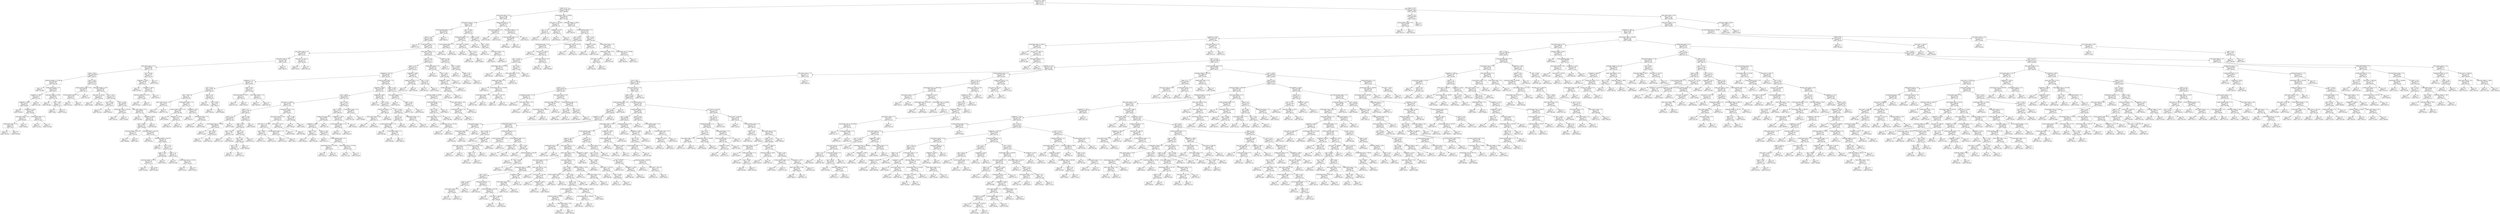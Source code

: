 digraph Tree {
node [shape=box] ;
0 [label="complexity <= 382.5\nmse = 7651.54\nsamples = 772\nvalue = 453.912"] ;
1 [label="xlogp <= 3.2\nmse = 2795.099\nsamples = 164\nvalue = 488.468"] ;
0 -> 1 [labeldistance=2.5, labelangle=45, headlabel="True"] ;
2 [label="bond_stereo_count <= 0.5\nmse = 2718.056\nsamples = 138\nvalue = 493.85"] ;
1 -> 2 ;
3 [label="h_bond_donor_count <= 4.5\nmse = 1775.603\nsamples = 133\nvalue = 497.01"] ;
2 -> 3 ;
4 [label="h_bond_acceptor_count <= 8.5\nmse = 1468.101\nsamples = 124\nvalue = 501.641"] ;
3 -> 4 ;
5 [label="xlogp <= -2.9\nmse = 1412.868\nsamples = 123\nvalue = 500.806"] ;
4 -> 5 ;
6 [label="mse = 0.0\nsamples = 1\nvalue = 577.04"] ;
5 -> 6 ;
7 [label="h_bond_donor_count <= 1.5\nmse = 1367.612\nsamples = 122\nvalue = 500.032"] ;
5 -> 7 ;
8 [label="atom_stereo_count <= 3.5\nmse = 1383.843\nsamples = 41\nvalue = 510.23"] ;
7 -> 8 ;
9 [label="atom_stereo_count <= 2.0\nmse = 1172.826\nsamples = 39\nvalue = 513.622"] ;
8 -> 9 ;
10 [label="heavy_atom_count <= 21.5\nmse = 1065.891\nsamples = 38\nvalue = 511.537"] ;
9 -> 10 ;
11 [label="xlogp <= 0.05\nmse = 1046.589\nsamples = 33\nvalue = 506.475"] ;
10 -> 11 ;
12 [label="molecular_weight <= 151.635\nmse = 520.606\nsamples = 11\nvalue = 492.268"] ;
11 -> 12 ;
13 [label="mse = 0.0\nsamples = 1\nvalue = 447.996"] ;
12 -> 13 ;
14 [label="rotable_bond_count <= 5.5\nmse = 293.846\nsamples = 10\nvalue = 498.17"] ;
12 -> 14 ;
15 [label="complexity <= 338.0\nmse = 194.14\nsamples = 7\nvalue = 505.233"] ;
14 -> 15 ;
16 [label="complexity <= 200.5\nmse = 86.214\nsamples = 6\nvalue = 508.635"] ;
15 -> 16 ;
17 [label="mse = 0.0\nsamples = 1\nvalue = 533.607"] ;
16 -> 17 ;
18 [label="complexity <= 292.5\nmse = 18.808\nsamples = 5\nvalue = 505.861"] ;
16 -> 18 ;
19 [label="atom_stereo_count <= 0.5\nmse = 1.975\nsamples = 3\nvalue = 502.967"] ;
18 -> 19 ;
20 [label="rotable_bond_count <= 1.0\nmse = 0.159\nsamples = 2\nvalue = 502.0"] ;
19 -> 20 ;
21 [label="mse = 0.0\nsamples = 1\nvalue = 501.602"] ;
20 -> 21 ;
22 [label="mse = -0.0\nsamples = 1\nvalue = 502.399"] ;
20 -> 22 ;
23 [label="mse = -0.0\nsamples = 1\nvalue = 504.901"] ;
19 -> 23 ;
24 [label="rotable_bond_count <= 2.5\nmse = 2.242\nsamples = 2\nvalue = 511.648"] ;
18 -> 24 ;
25 [label="mse = 0.0\nsamples = 1\nvalue = 513.765"] ;
24 -> 25 ;
26 [label="mse = 0.0\nsamples = 1\nvalue = 510.589"] ;
24 -> 26 ;
27 [label="mse = 0.0\nsamples = 1\nvalue = 471.209"] ;
15 -> 27 ;
28 [label="molecular_weight <= 276.05\nmse = 53.658\nsamples = 3\nvalue = 478.749"] ;
14 -> 28 ;
29 [label="mse = 0.0\nsamples = 1\nvalue = 485.826"] ;
28 -> 29 ;
30 [label="tpsa <= 15.95\nmse = 7.134\nsamples = 2\nvalue = 471.671"] ;
28 -> 30 ;
31 [label="mse = 0.0\nsamples = 1\nvalue = 469.0"] ;
30 -> 31 ;
32 [label="mse = -0.0\nsamples = 1\nvalue = 474.342"] ;
30 -> 32 ;
33 [label="xlogp <= 0.85\nmse = 1156.409\nsamples = 22\nvalue = 513.375"] ;
11 -> 33 ;
34 [label="h_bond_acceptor_count <= 6.0\nmse = 163.257\nsamples = 3\nvalue = 537.45"] ;
33 -> 34 ;
35 [label="h_bond_acceptor_count <= 4.0\nmse = 14.452\nsamples = 2\nvalue = 547.07"] ;
34 -> 35 ;
36 [label="mse = 0.0\nsamples = 1\nvalue = 542.414"] ;
35 -> 36 ;
37 [label="mse = 0.0\nsamples = 1\nvalue = 550.174"] ;
35 -> 37 ;
38 [label="mse = -0.0\nsamples = 1\nvalue = 521.418"] ;
34 -> 38 ;
39 [label="molecular_weight <= 165.7\nmse = 1228.056\nsamples = 19\nvalue = 506.242"] ;
33 -> 39 ;
40 [label="exact_mass <= 155.09\nmse = 229.451\nsamples = 2\nvalue = 539.626"] ;
39 -> 40 ;
41 [label="mse = 0.0\nsamples = 1\nvalue = 530.88"] ;
40 -> 41 ;
42 [label="mse = -0.0\nsamples = 1\nvalue = 565.862"] ;
40 -> 42 ;
43 [label="tpsa <= 35.0\nmse = 1174.201\nsamples = 17\nvalue = 500.436"] ;
39 -> 43 ;
44 [label="tpsa <= 29.05\nmse = 35.426\nsamples = 2\nvalue = 453.127"] ;
43 -> 44 ;
45 [label="mse = 0.0\nsamples = 1\nvalue = 461.544"] ;
44 -> 45 ;
46 [label="mse = -0.0\nsamples = 1\nvalue = 448.918"] ;
44 -> 46 ;
47 [label="tpsa <= 41.85\nmse = 958.928\nsamples = 15\nvalue = 507.533"] ;
43 -> 47 ;
48 [label="monoisotopic_mass <= 267.597\nmse = 264.29\nsamples = 2\nvalue = 559.812"] ;
47 -> 48 ;
49 [label="mse = 0.0\nsamples = 1\nvalue = 543.555"] ;
48 -> 49 ;
50 [label="mse = 0.0\nsamples = 1\nvalue = 576.069"] ;
48 -> 50 ;
51 [label="heavy_atom_count <= 11.5\nmse = 698.687\nsamples = 13\nvalue = 501.724"] ;
47 -> 51 ;
52 [label="mse = 0.0\nsamples = 1\nvalue = 444.588"] ;
51 -> 52 ;
53 [label="complexity <= 359.5\nmse = 536.46\nsamples = 12\nvalue = 505.085"] ;
51 -> 53 ;
54 [label="tpsa <= 46.55\nmse = 370.621\nsamples = 11\nvalue = 508.509"] ;
53 -> 54 ;
55 [label="molecular_weight <= 181.185\nmse = 174.187\nsamples = 2\nvalue = 475.798"] ;
54 -> 55 ;
56 [label="mse = 0.0\nsamples = 1\nvalue = 488.996"] ;
55 -> 56 ;
57 [label="mse = 0.0\nsamples = 1\nvalue = 462.6"] ;
55 -> 57 ;
58 [label="molecular_weight <= 190.705\nmse = 223.983\nsamples = 9\nvalue = 513.182"] ;
54 -> 58 ;
59 [label="mse = 0.0\nsamples = 1\nvalue = 559.261"] ;
58 -> 59 ;
60 [label="molecular_weight <= 205.765\nmse = 65.323\nsamples = 8\nvalue = 509.638"] ;
58 -> 60 ;
61 [label="mse = 0.0\nsamples = 1\nvalue = 487.7"] ;
60 -> 61 ;
62 [label="tpsa <= 51.4\nmse = 27.319\nsamples = 7\nvalue = 511.466"] ;
60 -> 62 ;
63 [label="xlogp <= 2.45\nmse = 27.627\nsamples = 4\nvalue = 508.983"] ;
62 -> 63 ;
64 [label="molecular_weight <= 247.29\nmse = 34.109\nsamples = 3\nvalue = 510.126"] ;
63 -> 64 ;
65 [label="mse = 0.0\nsamples = 1\nvalue = 510.286"] ;
64 -> 65 ;
66 [label="mse = 42.628\nsamples = 2\nvalue = 510.086"] ;
64 -> 66 ;
67 [label="mse = 0.0\nsamples = 1\nvalue = 506.127"] ;
63 -> 67 ;
68 [label="xlogp <= 1.1\nmse = 6.178\nsamples = 3\nvalue = 514.942"] ;
62 -> 68 ;
69 [label="mse = 0.0\nsamples = 1\nvalue = 512.308"] ;
68 -> 69 ;
70 [label="monoisotopic_mass <= 273.014\nmse = 2.589\nsamples = 2\nvalue = 516.698"] ;
68 -> 70 ;
71 [label="mse = 0.0\nsamples = 1\nvalue = 515.56"] ;
70 -> 71 ;
72 [label="mse = -0.0\nsamples = 1\nvalue = 518.973"] ;
70 -> 72 ;
73 [label="mse = 0.0\nsamples = 1\nvalue = 450.292"] ;
53 -> 73 ;
74 [label="tpsa <= 61.05\nmse = 557.402\nsamples = 5\nvalue = 533.471"] ;
10 -> 74 ;
75 [label="complexity <= 293.5\nmse = 149.935\nsamples = 4\nvalue = 524.171"] ;
74 -> 75 ;
76 [label="mse = 0.0\nsamples = 1\nvalue = 545.049"] ;
75 -> 76 ;
77 [label="complexity <= 361.5\nmse = 51.197\nsamples = 3\nvalue = 518.951"] ;
75 -> 77 ;
78 [label="molecular_weight <= 322.135\nmse = 8.603\nsamples = 2\nvalue = 515.089"] ;
77 -> 78 ;
79 [label="mse = 0.0\nsamples = 1\nvalue = 510.941"] ;
78 -> 79 ;
80 [label="mse = 0.0\nsamples = 1\nvalue = 517.163"] ;
78 -> 80 ;
81 [label="mse = -0.0\nsamples = 1\nvalue = 530.537"] ;
77 -> 81 ;
82 [label="mse = 0.0\nsamples = 1\nvalue = 579.971"] ;
74 -> 82 ;
83 [label="mse = -0.0\nsamples = 1\nvalue = 580.372"] ;
9 -> 83 ;
84 [label="exact_mass <= 222.131\nmse = 203.146\nsamples = 2\nvalue = 435.598"] ;
8 -> 84 ;
85 [label="mse = 0.0\nsamples = 1\nvalue = 425.52"] ;
84 -> 85 ;
86 [label="mse = -0.0\nsamples = 1\nvalue = 455.755"] ;
84 -> 86 ;
87 [label="atom_stereo_count <= 3.5\nmse = 1272.582\nsamples = 81\nvalue = 494.535"] ;
7 -> 87 ;
88 [label="xlogp <= 2.45\nmse = 1175.155\nsamples = 77\nvalue = 492.297"] ;
87 -> 88 ;
89 [label="xlogp <= 2.25\nmse = 1097.276\nsamples = 72\nvalue = 495.037"] ;
88 -> 89 ;
90 [label="complexity <= 207.5\nmse = 998.284\nsamples = 68\nvalue = 492.104"] ;
89 -> 90 ;
91 [label="complexity <= 177.0\nmse = 367.512\nsamples = 15\nvalue = 507.625"] ;
90 -> 91 ;
92 [label="tpsa <= 65.9\nmse = 144.801\nsamples = 11\nvalue = 498.472"] ;
91 -> 92 ;
93 [label="tpsa <= 43.65\nmse = 50.41\nsamples = 8\nvalue = 504.798"] ;
92 -> 93 ;
94 [label="heavy_atom_count <= 11.0\nmse = 15.158\nsamples = 2\nvalue = 514.952"] ;
93 -> 94 ;
95 [label="mse = 0.0\nsamples = 1\nvalue = 509.446"] ;
94 -> 95 ;
96 [label="mse = -0.0\nsamples = 1\nvalue = 517.705"] ;
94 -> 96 ;
97 [label="h_bond_donor_count <= 2.5\nmse = 16.337\nsamples = 6\nvalue = 501.413"] ;
93 -> 97 ;
98 [label="h_bond_acceptor_count <= 2.5\nmse = 2.048\nsamples = 3\nvalue = 497.908"] ;
97 -> 98 ;
99 [label="mse = 0.0\nsamples = 1\nvalue = 500.091"] ;
98 -> 99 ;
100 [label="complexity <= 127.45\nmse = 0.614\nsamples = 2\nvalue = 497.181"] ;
98 -> 100 ;
101 [label="mse = 0.0\nsamples = 1\nvalue = 496.073"] ;
100 -> 101 ;
102 [label="mse = -0.0\nsamples = 1\nvalue = 497.735"] ;
100 -> 102 ;
103 [label="complexity <= 90.4\nmse = 10.078\nsamples = 3\nvalue = 504.217"] ;
97 -> 103 ;
104 [label="mse = 0.0\nsamples = 1\nvalue = 497.873"] ;
103 -> 104 ;
105 [label="rotable_bond_count <= 2.5\nmse = 0.019\nsamples = 2\nvalue = 505.804"] ;
103 -> 105 ;
106 [label="mse = 0.0\nsamples = 1\nvalue = 505.664"] ;
105 -> 106 ;
107 [label="mse = -0.0\nsamples = 1\nvalue = 505.943"] ;
105 -> 107 ;
108 [label="xlogp <= -0.6\nmse = 93.434\nsamples = 3\nvalue = 485.818"] ;
92 -> 108 ;
109 [label="mse = 0.0\nsamples = 1\nvalue = 464.206"] ;
108 -> 109 ;
110 [label="tpsa <= 68.25\nmse = 0.016\nsamples = 2\nvalue = 490.141"] ;
108 -> 110 ;
111 [label="mse = -0.0\nsamples = 1\nvalue = 490.245"] ;
110 -> 111 ;
112 [label="mse = 0.0\nsamples = 1\nvalue = 489.985"] ;
110 -> 112 ;
113 [label="xlogp <= 0.05\nmse = 310.18\nsamples = 4\nvalue = 525.933"] ;
91 -> 113 ;
114 [label="molecular_weight <= 158.37\nmse = 1.032\nsamples = 2\nvalue = 538.142"] ;
113 -> 114 ;
115 [label="mse = 0.0\nsamples = 1\nvalue = 537.424"] ;
114 -> 115 ;
116 [label="mse = 0.0\nsamples = 1\nvalue = 539.579"] ;
114 -> 116 ;
117 [label="heavy_atom_count <= 12.5\nmse = 34.07\nsamples = 2\nvalue = 501.514"] ;
113 -> 117 ;
118 [label="mse = 0.0\nsamples = 1\nvalue = 509.769"] ;
117 -> 118 ;
119 [label="mse = -0.0\nsamples = 1\nvalue = 497.387"] ;
117 -> 119 ;
120 [label="h_bond_acceptor_count <= 5.5\nmse = 1104.376\nsamples = 53\nvalue = 486.732"] ;
90 -> 120 ;
121 [label="complexity <= 339.5\nmse = 1028.836\nsamples = 42\nvalue = 481.474"] ;
120 -> 121 ;
122 [label="tpsa <= 88.55\nmse = 930.842\nsamples = 32\nvalue = 487.139"] ;
121 -> 122 ;
123 [label="exact_mass <= 248.65\nmse = 854.96\nsamples = 19\nvalue = 474.793"] ;
122 -> 123 ;
124 [label="xlogp <= 0.7\nmse = 701.588\nsamples = 11\nvalue = 460.527"] ;
123 -> 124 ;
125 [label="xlogp <= 0.3\nmse = 1369.958\nsamples = 4\nvalue = 441.384"] ;
124 -> 125 ;
126 [label="monoisotopic_mass <= 170.065\nmse = 288.662\nsamples = 3\nvalue = 458.259"] ;
125 -> 126 ;
127 [label="mse = 0.0\nsamples = 1\nvalue = 474.263"] ;
126 -> 127 ;
128 [label="tpsa <= 63.0\nmse = 65.052\nsamples = 2\nvalue = 442.254"] ;
126 -> 128 ;
129 [label="mse = 0.0\nsamples = 1\nvalue = 450.32"] ;
128 -> 129 ;
130 [label="mse = 0.0\nsamples = 1\nvalue = 434.189"] ;
128 -> 130 ;
131 [label="mse = -0.0\nsamples = 1\nvalue = 373.885"] ;
125 -> 131 ;
132 [label="xlogp <= 1.85\nmse = 155.488\nsamples = 7\nvalue = 469.229"] ;
124 -> 132 ;
133 [label="xlogp <= 0.85\nmse = 63.477\nsamples = 6\nvalue = 466.102"] ;
132 -> 133 ;
134 [label="tpsa <= 63.65\nmse = 17.753\nsamples = 2\nvalue = 477.104"] ;
133 -> 134 ;
135 [label="mse = 0.0\nsamples = 1\nvalue = 471.145"] ;
134 -> 135 ;
136 [label="mse = -0.0\nsamples = 1\nvalue = 480.083"] ;
134 -> 136 ;
137 [label="xlogp <= 1.4\nmse = 8.969\nsamples = 4\nvalue = 461.387"] ;
133 -> 137 ;
138 [label="tpsa <= 75.5\nmse = 0.893\nsamples = 3\nvalue = 462.556"] ;
137 -> 138 ;
139 [label="tpsa <= 70.1\nmse = 0.193\nsamples = 2\nvalue = 462.174"] ;
138 -> 139 ;
140 [label="mse = 0.0\nsamples = 1\nvalue = 462.712"] ;
139 -> 140 ;
141 [label="mse = 0.0\nsamples = 1\nvalue = 461.815"] ;
139 -> 141 ;
142 [label="mse = -0.0\nsamples = 1\nvalue = 464.469"] ;
138 -> 142 ;
143 [label="mse = -0.0\nsamples = 1\nvalue = 454.371"] ;
137 -> 143 ;
144 [label="mse = 0.0\nsamples = 1\nvalue = 500.499"] ;
132 -> 144 ;
145 [label="h_bond_donor_count <= 2.5\nmse = 426.361\nsamples = 8\nvalue = 493.813"] ;
123 -> 145 ;
146 [label="heavy_atom_count <= 20.0\nmse = 116.429\nsamples = 6\nvalue = 485.797"] ;
145 -> 146 ;
147 [label="exact_mass <= 277.628\nmse = 0.69\nsamples = 4\nvalue = 478.774"] ;
146 -> 147 ;
148 [label="tpsa <= 48.25\nmse = 0.028\nsamples = 2\nvalue = 477.899"] ;
147 -> 148 ;
149 [label="mse = 0.0\nsamples = 1\nvalue = 477.782"] ;
148 -> 149 ;
150 [label="mse = 0.0\nsamples = 1\nvalue = 478.134"] ;
148 -> 150 ;
151 [label="h_bond_acceptor_count <= 1.5\nmse = 0.183\nsamples = 2\nvalue = 479.43"] ;
147 -> 151 ;
152 [label="mse = 0.0\nsamples = 1\nvalue = 479.183"] ;
151 -> 152 ;
153 [label="mse = -0.0\nsamples = 1\nvalue = 480.17"] ;
151 -> 153 ;
154 [label="exact_mass <= 313.17\nmse = 2.84\nsamples = 2\nvalue = 502.185"] ;
146 -> 154 ;
155 [label="mse = 0.0\nsamples = 1\nvalue = 504.568"] ;
154 -> 155 ;
156 [label="mse = 0.0\nsamples = 1\nvalue = 500.993"] ;
154 -> 156 ;
157 [label="tpsa <= 72.65\nmse = 48.462\nsamples = 2\nvalue = 533.892"] ;
145 -> 157 ;
158 [label="mse = 0.0\nsamples = 1\nvalue = 540.853"] ;
157 -> 158 ;
159 [label="mse = 0.0\nsamples = 1\nvalue = 526.93"] ;
157 -> 159 ;
160 [label="tpsa <= 105.5\nmse = 557.754\nsamples = 13\nvalue = 503.602"] ;
122 -> 160 ;
161 [label="tpsa <= 101.15\nmse = 372.207\nsamples = 11\nvalue = 499.916"] ;
160 -> 161 ;
162 [label="covalent_unit_count <= 1.5\nmse = 275.808\nsamples = 8\nvalue = 505.669"] ;
161 -> 162 ;
163 [label="complexity <= 239.0\nmse = 154.437\nsamples = 7\nvalue = 508.736"] ;
162 -> 163 ;
164 [label="xlogp <= -0.55\nmse = 2.117\nsamples = 2\nvalue = 497.644"] ;
163 -> 164 ;
165 [label="mse = 0.0\nsamples = 1\nvalue = 496.804"] ;
164 -> 165 ;
166 [label="mse = 0.0\nsamples = 1\nvalue = 500.164"] ;
164 -> 166 ;
167 [label="xlogp <= -1.45\nmse = 146.469\nsamples = 5\nvalue = 513.173"] ;
163 -> 167 ;
168 [label="mse = 0.0\nsamples = 1\nvalue = 545.175"] ;
167 -> 168 ;
169 [label="h_bond_acceptor_count <= 3.5\nmse = 36.304\nsamples = 4\nvalue = 509.617"] ;
167 -> 169 ;
170 [label="monoisotopic_mass <= 222.595\nmse = 6.27\nsamples = 2\nvalue = 504.56"] ;
169 -> 170 ;
171 [label="mse = 0.0\nsamples = 1\nvalue = 505.812"] ;
170 -> 171 ;
172 [label="mse = -0.0\nsamples = 1\nvalue = 499.552"] ;
170 -> 172 ;
173 [label="monoisotopic_mass <= 237.546\nmse = 1.928\nsamples = 2\nvalue = 515.938"] ;
169 -> 173 ;
174 [label="mse = 0.0\nsamples = 1\nvalue = 515.136"] ;
173 -> 174 ;
175 [label="mse = -0.0\nsamples = 1\nvalue = 518.343"] ;
173 -> 175 ;
176 [label="mse = 0.0\nsamples = 1\nvalue = 462.735"] ;
162 -> 176 ;
177 [label="complexity <= 241.0\nmse = 144.232\nsamples = 3\nvalue = 478.344"] ;
161 -> 177 ;
178 [label="h_bond_acceptor_count <= 3.0\nmse = 14.354\nsamples = 2\nvalue = 485.014"] ;
177 -> 178 ;
179 [label="mse = 0.0\nsamples = 1\nvalue = 482.335"] ;
178 -> 179 ;
180 [label="mse = 0.0\nsamples = 1\nvalue = 490.372"] ;
178 -> 180 ;
181 [label="mse = -0.0\nsamples = 1\nvalue = 458.334"] ;
177 -> 181 ;
182 [label="h_bond_donor_count <= 3.0\nmse = 965.78\nsamples = 2\nvalue = 538.611"] ;
160 -> 182 ;
183 [label="mse = 0.0\nsamples = 1\nvalue = 507.534"] ;
182 -> 183 ;
184 [label="mse = 0.0\nsamples = 1\nvalue = 569.688"] ;
182 -> 184 ;
185 [label="complexity <= 346.5\nmse = 901.631\nsamples = 10\nvalue = 462.968"] ;
121 -> 185 ;
186 [label="mse = 0.0\nsamples = 1\nvalue = 377.96"] ;
185 -> 186 ;
187 [label="tpsa <= 74.2\nmse = 412.994\nsamples = 9\nvalue = 469.04"] ;
185 -> 187 ;
188 [label="covalent_unit_count <= 1.5\nmse = 227.174\nsamples = 3\nvalue = 493.542"] ;
187 -> 188 ;
189 [label="heavy_atom_count <= 20.0\nmse = 32.74\nsamples = 2\nvalue = 501.76"] ;
188 -> 189 ;
190 [label="mse = 0.0\nsamples = 1\nvalue = 497.714"] ;
189 -> 190 ;
191 [label="mse = 0.0\nsamples = 1\nvalue = 509.852"] ;
189 -> 191 ;
192 [label="mse = 0.0\nsamples = 1\nvalue = 468.887"] ;
188 -> 192 ;
193 [label="tpsa <= 108.0\nmse = 151.136\nsamples = 6\nvalue = 459.239"] ;
187 -> 193 ;
194 [label="xlogp <= 1.8\nmse = 49.293\nsamples = 4\nvalue = 467.106"] ;
193 -> 194 ;
195 [label="h_bond_acceptor_count <= 4.0\nmse = 13.081\nsamples = 3\nvalue = 464.335"] ;
194 -> 195 ;
196 [label="mse = 0.0\nsamples = 1\nvalue = 460.146"] ;
195 -> 196 ;
197 [label="h_bond_donor_count <= 2.5\nmse = 2.304\nsamples = 2\nvalue = 467.128"] ;
195 -> 197 ;
198 [label="mse = 0.0\nsamples = 1\nvalue = 464.981"] ;
197 -> 198 ;
199 [label="mse = -0.0\nsamples = 1\nvalue = 468.201"] ;
197 -> 199 ;
200 [label="mse = 0.0\nsamples = 1\nvalue = 480.961"] ;
194 -> 200 ;
201 [label="rotable_bond_count <= 2.5\nmse = 71.839\nsamples = 2\nvalue = 447.44"] ;
193 -> 201 ;
202 [label="mse = 0.0\nsamples = 1\nvalue = 452.333"] ;
201 -> 202 ;
203 [label="mse = -0.0\nsamples = 1\nvalue = 432.759"] ;
201 -> 203 ;
204 [label="xlogp <= -0.55\nmse = 745.649\nsamples = 11\nvalue = 510.767"] ;
120 -> 204 ;
205 [label="atom_stereo_count <= 0.5\nmse = 259.997\nsamples = 3\nvalue = 474.226"] ;
204 -> 205 ;
206 [label="mse = 0.0\nsamples = 1\nvalue = 453.228"] ;
205 -> 206 ;
207 [label="xlogp <= -1.85\nmse = 59.298\nsamples = 2\nvalue = 484.726"] ;
205 -> 207 ;
208 [label="mse = 0.0\nsamples = 1\nvalue = 477.025"] ;
207 -> 208 ;
209 [label="mse = -0.0\nsamples = 1\nvalue = 492.426"] ;
207 -> 209 ;
210 [label="molecular_weight <= 268.805\nmse = 414.634\nsamples = 8\nvalue = 520.733"] ;
204 -> 210 ;
211 [label="h_bond_donor_count <= 2.5\nmse = 60.894\nsamples = 5\nvalue = 504.51"] ;
210 -> 211 ;
212 [label="tpsa <= 125.5\nmse = 8.259\nsamples = 4\nvalue = 507.797"] ;
211 -> 212 ;
213 [label="heavy_atom_count <= 17.5\nmse = 4.252\nsamples = 3\nvalue = 508.899"] ;
212 -> 213 ;
214 [label="mse = 0.0\nsamples = 1\nvalue = 510.925"] ;
213 -> 214 ;
215 [label="monoisotopic_mass <= 259.103\nmse = 0.295\nsamples = 2\nvalue = 506.873"] ;
213 -> 215 ;
216 [label="mse = 0.0\nsamples = 1\nvalue = 507.416"] ;
215 -> 216 ;
217 [label="mse = 0.0\nsamples = 1\nvalue = 506.33"] ;
215 -> 217 ;
218 [label="mse = -0.0\nsamples = 1\nvalue = 503.389"] ;
212 -> 218 ;
219 [label="mse = -0.0\nsamples = 1\nvalue = 488.077"] ;
211 -> 219 ;
220 [label="heavy_atom_count <= 19.0\nmse = 144.372\nsamples = 3\nvalue = 540.199"] ;
210 -> 220 ;
221 [label="h_bond_donor_count <= 3.0\nmse = 22.543\nsamples = 2\nvalue = 530.86"] ;
220 -> 221 ;
222 [label="mse = 0.0\nsamples = 1\nvalue = 524.145"] ;
221 -> 222 ;
223 [label="mse = 0.0\nsamples = 1\nvalue = 534.217"] ;
221 -> 223 ;
224 [label="mse = 0.0\nsamples = 1\nvalue = 554.209"] ;
220 -> 224 ;
225 [label="complexity <= 349.0\nmse = 802.353\nsamples = 4\nvalue = 533.525"] ;
89 -> 225 ;
226 [label="rotable_bond_count <= 2.0\nmse = 186.354\nsamples = 2\nvalue = 559.658"] ;
225 -> 226 ;
227 [label="mse = 0.0\nsamples = 1\nvalue = 551.776"] ;
226 -> 227 ;
228 [label="mse = -0.0\nsamples = 1\nvalue = 583.302"] ;
226 -> 228 ;
229 [label="tpsa <= 75.25\nmse = 52.524\nsamples = 2\nvalue = 507.392"] ;
225 -> 229 ;
230 [label="mse = -0.0\nsamples = 1\nvalue = 503.208"] ;
229 -> 230 ;
231 [label="mse = 0.0\nsamples = 1\nvalue = 519.945"] ;
229 -> 231 ;
232 [label="rotable_bond_count <= 4.5\nmse = 875.106\nsamples = 5\nvalue = 457.893"] ;
88 -> 232 ;
233 [label="mse = -0.0\nsamples = 1\nvalue = 492.602"] ;
232 -> 233 ;
234 [label="tpsa <= 103.7\nmse = 409.14\nsamples = 4\nvalue = 440.539"] ;
232 -> 234 ;
235 [label="complexity <= 369.5\nmse = 24.113\nsamples = 3\nvalue = 454.558"] ;
234 -> 235 ;
236 [label="rotable_bond_count <= 7.0\nmse = 9.03\nsamples = 2\nvalue = 458.985"] ;
235 -> 236 ;
237 [label="mse = 0.0\nsamples = 1\nvalue = 461.99"] ;
236 -> 237 ;
238 [label="mse = 0.0\nsamples = 1\nvalue = 455.98"] ;
236 -> 238 ;
239 [label="mse = 0.0\nsamples = 1\nvalue = 450.131"] ;
235 -> 239 ;
240 [label="mse = -0.0\nsamples = 1\nvalue = 412.501"] ;
234 -> 240 ;
241 [label="xlogp <= -1.55\nmse = 1080.596\nsamples = 4\nvalue = 540.045"] ;
87 -> 241 ;
242 [label="mse = 0.0\nsamples = 1\nvalue = 572.0"] ;
241 -> 242 ;
243 [label="tpsa <= 119.55\nmse = 118.905\nsamples = 3\nvalue = 508.089"] ;
241 -> 243 ;
244 [label="mse = 0.0\nsamples = 1\nvalue = 521.47"] ;
243 -> 244 ;
245 [label="xlogp <= -0.6\nmse = 44.076\nsamples = 2\nvalue = 501.399"] ;
243 -> 245 ;
246 [label="mse = 0.0\nsamples = 1\nvalue = 508.038"] ;
245 -> 246 ;
247 [label="mse = 0.0\nsamples = 1\nvalue = 494.76"] ;
245 -> 247 ;
248 [label="mse = -0.0\nsamples = 1\nvalue = 584.674"] ;
4 -> 248 ;
249 [label="tpsa <= 146.5\nmse = 2159.575\nsamples = 9\nvalue = 442.254"] ;
3 -> 249 ;
250 [label="rotable_bond_count <= 4.5\nmse = 855.678\nsamples = 5\nvalue = 418.102"] ;
249 -> 250 ;
251 [label="h_bond_acceptor_count <= 7.5\nmse = 39.612\nsamples = 2\nvalue = 399.627"] ;
250 -> 251 ;
252 [label="mse = 0.0\nsamples = 1\nvalue = 410.528"] ;
251 -> 252 ;
253 [label="mse = -0.0\nsamples = 1\nvalue = 395.993"] ;
251 -> 253 ;
254 [label="exact_mass <= 188.595\nmse = 439.8\nsamples = 3\nvalue = 455.052"] ;
250 -> 254 ;
255 [label="mse = 0.0\nsamples = 1\nvalue = 490.052"] ;
254 -> 255 ;
256 [label="tpsa <= 127.5\nmse = 41.971\nsamples = 2\nvalue = 443.386"] ;
254 -> 256 ;
257 [label="mse = 0.0\nsamples = 1\nvalue = 452.548"] ;
256 -> 257 ;
258 [label="mse = 0.0\nsamples = 1\nvalue = 438.805"] ;
256 -> 258 ;
259 [label="xlogp <= -2.05\nmse = 529.158\nsamples = 4\nvalue = 500.218"] ;
249 -> 259 ;
260 [label="mse = 0.0\nsamples = 1\nvalue = 545.091"] ;
259 -> 260 ;
261 [label="tpsa <= 149.5\nmse = 32.197\nsamples = 3\nvalue = 489.0"] ;
259 -> 261 ;
262 [label="mse = 0.0\nsamples = 1\nvalue = 479.778"] ;
261 -> 262 ;
263 [label="atom_stereo_count <= 3.5\nmse = 5.135\nsamples = 2\nvalue = 492.073"] ;
261 -> 263 ;
264 [label="mse = 0.0\nsamples = 1\nvalue = 490.471"] ;
263 -> 264 ;
265 [label="mse = 0.0\nsamples = 1\nvalue = 495.278"] ;
263 -> 265 ;
266 [label="rotable_bond_count <= 2.5\nmse = 20713.118\nsamples = 5\nvalue = 407.741"] ;
2 -> 266 ;
267 [label="heavy_atom_count <= 14.5\nmse = 25563.921\nsamples = 2\nvalue = 275.95"] ;
266 -> 267 ;
268 [label="mse = 0.0\nsamples = 1\nvalue = 502.065"] ;
267 -> 268 ;
269 [label="mse = 0.0\nsamples = 1\nvalue = 162.893"] ;
267 -> 269 ;
270 [label="atom_stereo_count <= 1.0\nmse = 1128.576\nsamples = 3\nvalue = 486.816"] ;
266 -> 270 ;
271 [label="h_bond_acceptor_count <= 2.0\nmse = 404.038\nsamples = 2\nvalue = 511.121"] ;
270 -> 271 ;
272 [label="mse = 0.0\nsamples = 1\nvalue = 496.908"] ;
271 -> 272 ;
273 [label="mse = -0.0\nsamples = 1\nvalue = 539.548"] ;
271 -> 273 ;
274 [label="mse = 0.0\nsamples = 1\nvalue = 450.357"] ;
270 -> 274 ;
275 [label="monoisotopic_mass <= 244.602\nmse = 2306.024\nsamples = 26\nvalue = 461.439"] ;
1 -> 275 ;
276 [label="exact_mass <= 217.046\nmse = 244.437\nsamples = 4\nvalue = 507.128"] ;
275 -> 276 ;
277 [label="tpsa <= 21.2\nmse = 42.137\nsamples = 2\nvalue = 517.528"] ;
276 -> 277 ;
278 [label="mse = 0.0\nsamples = 1\nvalue = 528.771"] ;
277 -> 278 ;
279 [label="mse = 0.0\nsamples = 1\nvalue = 513.78"] ;
277 -> 279 ;
280 [label="complexity <= 235.0\nmse = 0.045\nsamples = 2\nvalue = 486.327"] ;
276 -> 280 ;
281 [label="mse = 0.0\nsamples = 1\nvalue = 486.539"] ;
280 -> 281 ;
282 [label="mse = 0.0\nsamples = 1\nvalue = 486.115"] ;
280 -> 282 ;
283 [label="molecular_weight <= 248.81\nmse = 2252.647\nsamples = 22\nvalue = 454.41"] ;
275 -> 283 ;
284 [label="mse = 0.0\nsamples = 1\nvalue = 306.079"] ;
283 -> 284 ;
285 [label="h_bond_acceptor_count <= 3.5\nmse = 1120.815\nsamples = 21\nvalue = 462.428"] ;
283 -> 285 ;
286 [label="tpsa <= 56.4\nmse = 1010.571\nsamples = 14\nvalue = 485.948"] ;
285 -> 286 ;
287 [label="rotable_bond_count <= 0.5\nmse = 541.092\nsamples = 12\nvalue = 472.539"] ;
286 -> 287 ;
288 [label="mse = 0.0\nsamples = 1\nvalue = 532.355"] ;
287 -> 288 ;
289 [label="exact_mass <= 344.19\nmse = 263.169\nsamples = 11\nvalue = 467.554"] ;
287 -> 289 ;
290 [label="tpsa <= 16.35\nmse = 163.455\nsamples = 9\nvalue = 472.399"] ;
289 -> 290 ;
291 [label="monoisotopic_mass <= 297.585\nmse = 27.526\nsamples = 2\nvalue = 450.585"] ;
290 -> 291 ;
292 [label="mse = 0.0\nsamples = 1\nvalue = 445.338"] ;
291 -> 292 ;
293 [label="mse = -0.0\nsamples = 1\nvalue = 455.831"] ;
291 -> 293 ;
294 [label="tpsa <= 48.1\nmse = 48.723\nsamples = 7\nvalue = 477.853"] ;
290 -> 294 ;
295 [label="heavy_atom_count <= 24.0\nmse = 26.223\nsamples = 6\nvalue = 479.772"] ;
294 -> 295 ;
296 [label="rotable_bond_count <= 2.5\nmse = 18.897\nsamples = 5\nvalue = 478.479"] ;
295 -> 296 ;
297 [label="mse = 0.0\nsamples = 1\nvalue = 486.521"] ;
296 -> 297 ;
298 [label="monoisotopic_mass <= 278.089\nmse = 7.156\nsamples = 4\nvalue = 476.871"] ;
296 -> 298 ;
299 [label="h_bond_donor_count <= 1.5\nmse = 0.483\nsamples = 2\nvalue = 478.919"] ;
298 -> 299 ;
300 [label="mse = 0.0\nsamples = 1\nvalue = 477.936"] ;
299 -> 300 ;
301 [label="mse = -0.0\nsamples = 1\nvalue = 479.41"] ;
299 -> 301 ;
302 [label="exact_mass <= 307.193\nmse = 1.441\nsamples = 2\nvalue = 473.799"] ;
298 -> 302 ;
303 [label="mse = 0.0\nsamples = 1\nvalue = 475.0"] ;
302 -> 303 ;
304 [label="mse = 0.0\nsamples = 1\nvalue = 472.599"] ;
302 -> 304 ;
305 [label="mse = 0.0\nsamples = 1\nvalue = 487.528"] ;
295 -> 305 ;
306 [label="mse = -0.0\nsamples = 1\nvalue = 464.42"] ;
294 -> 306 ;
307 [label="heavy_atom_count <= 23.5\nmse = 57.434\nsamples = 2\nvalue = 443.328"] ;
289 -> 307 ;
308 [label="mse = 0.0\nsamples = 1\nvalue = 435.749"] ;
307 -> 308 ;
309 [label="mse = 0.0\nsamples = 1\nvalue = 450.906"] ;
307 -> 309 ;
310 [label="monoisotopic_mass <= 322.701\nmse = 52.606\nsamples = 2\nvalue = 529.53"] ;
286 -> 310 ;
311 [label="mse = 0.0\nsamples = 1\nvalue = 522.277"] ;
310 -> 311 ;
312 [label="mse = -0.0\nsamples = 1\nvalue = 536.783"] ;
310 -> 312 ;
313 [label="tpsa <= 47.05\nmse = 344.63\nsamples = 7\nvalue = 442.436"] ;
285 -> 313 ;
314 [label="complexity <= 330.0\nmse = 9.239\nsamples = 2\nvalue = 418.816"] ;
313 -> 314 ;
315 [label="mse = 0.0\nsamples = 1\nvalue = 415.306"] ;
314 -> 315 ;
316 [label="mse = -0.0\nsamples = 1\nvalue = 421.448"] ;
314 -> 316 ;
317 [label="h_bond_donor_count <= 1.5\nmse = 63.029\nsamples = 5\nvalue = 455.155"] ;
313 -> 317 ;
318 [label="rotable_bond_count <= 8.5\nmse = 2.318\nsamples = 3\nvalue = 448.795"] ;
317 -> 318 ;
319 [label="exact_mass <= 317.55\nmse = 0.09\nsamples = 2\nvalue = 449.407"] ;
318 -> 319 ;
320 [label="mse = 0.0\nsamples = 1\nvalue = 449.195"] ;
319 -> 320 ;
321 [label="mse = 0.0\nsamples = 1\nvalue = 449.83"] ;
319 -> 321 ;
322 [label="mse = -0.0\nsamples = 1\nvalue = 445.128"] ;
318 -> 322 ;
323 [label="monoisotopic_mass <= 325.606\nmse = 31.617\nsamples = 2\nvalue = 462.575"] ;
317 -> 323 ;
324 [label="mse = 0.0\nsamples = 1\nvalue = 458.599"] ;
323 -> 324 ;
325 [label="mse = 0.0\nsamples = 1\nvalue = 470.527"] ;
323 -> 325 ;
326 [label="xlogp <= -3.45\nmse = 8575.511\nsamples = 608\nvalue = 444.326"] ;
0 -> 326 [labeldistance=2.5, labelangle=-45, headlabel="False"] ;
327 [label="xlogp <= -3.55\nmse = 68134.864\nsamples = 3\nvalue = 225.541"] ;
326 -> 327 ;
328 [label="h_bond_acceptor_count <= 8.5\nmse = 723.039\nsamples = 2\nvalue = 526.262"] ;
327 -> 328 ;
329 [label="mse = 0.0\nsamples = 1\nvalue = 545.276"] ;
328 -> 329 ;
330 [label="mse = 0.0\nsamples = 1\nvalue = 488.235"] ;
328 -> 330 ;
331 [label="mse = 0.0\nsamples = 1\nvalue = 0.0"] ;
327 -> 331 ;
332 [label="atom_stereo_count <= 20.0\nmse = 7797.777\nsamples = 605\nvalue = 445.905"] ;
326 -> 332 ;
333 [label="bond_stereo_count <= 3.5\nmse = 7464.811\nsamples = 603\nvalue = 446.919"] ;
332 -> 333 ;
334 [label="complexity <= 389.5\nmse = 7243.64\nsamples = 596\nvalue = 448.4"] ;
333 -> 334 ;
335 [label="complexity <= 387.5\nmse = 25158.186\nsamples = 6\nvalue = 322.698"] ;
334 -> 335 ;
336 [label="monoisotopic_mass <= 248.572\nmse = 9193.924\nsamples = 4\nvalue = 440.849"] ;
335 -> 336 ;
337 [label="mse = 0.0\nsamples = 1\nvalue = 273.236"] ;
336 -> 337 ;
338 [label="exact_mass <= 291.113\nmse = 2712.952\nsamples = 3\nvalue = 482.753"] ;
336 -> 338 ;
339 [label="mse = 0.0\nsamples = 1\nvalue = 531.945"] ;
338 -> 339 ;
340 [label="atom_stereo_count <= 1.5\nmse = 586.148\nsamples = 2\nvalue = 433.561"] ;
338 -> 340 ;
341 [label="mse = 0.0\nsamples = 1\nvalue = 457.771"] ;
340 -> 341 ;
342 [label="mse = -0.0\nsamples = 1\nvalue = 409.35"] ;
340 -> 342 ;
343 [label="atom_stereo_count <= 2.5\nmse = 5851.708\nsamples = 2\nvalue = 175.009"] ;
335 -> 343 ;
344 [label="mse = 0.0\nsamples = 1\nvalue = 219.174"] ;
343 -> 344 ;
345 [label="mse = -0.0\nsamples = 1\nvalue = 42.513"] ;
343 -> 345 ;
346 [label="monoisotopic_mass <= 464.095\nmse = 6921.791\nsamples = 590\nvalue = 449.594"] ;
334 -> 346 ;
347 [label="atom_stereo_count <= 8.5\nmse = 5409.546\nsamples = 373\nvalue = 458.847"] ;
346 -> 347 ;
348 [label="tpsa <= 133.0\nmse = 4671.699\nsamples = 367\nvalue = 460.876"] ;
347 -> 348 ;
349 [label="tpsa <= 76.75\nmse = 4923.966\nsamples = 325\nvalue = 457.25"] ;
348 -> 349 ;
350 [label="complexity <= 672.5\nmse = 3475.224\nsamples = 128\nvalue = 469.806"] ;
349 -> 350 ;
351 [label="atom_stereo_count <= 7.0\nmse = 2217.777\nsamples = 111\nvalue = 475.62"] ;
350 -> 351 ;
352 [label="tpsa <= 36.8\nmse = 2110.996\nsamples = 110\nvalue = 476.803"] ;
351 -> 352 ;
353 [label="xlogp <= 1.05\nmse = 2830.018\nsamples = 10\nvalue = 445.382"] ;
352 -> 353 ;
354 [label="h_bond_donor_count <= 0.5\nmse = 827.124\nsamples = 3\nvalue = 391.159"] ;
353 -> 354 ;
355 [label="mse = 0.0\nsamples = 1\nvalue = 320.821"] ;
354 -> 355 ;
356 [label="heavy_atom_count <= 25.0\nmse = 2.977\nsamples = 2\nvalue = 402.882"] ;
354 -> 356 ;
357 [label="mse = 0.0\nsamples = 1\nvalue = 400.442"] ;
356 -> 357 ;
358 [label="mse = 0.0\nsamples = 1\nvalue = 404.102"] ;
356 -> 358 ;
359 [label="heavy_atom_count <= 26.5\nmse = 1042.967\nsamples = 7\nvalue = 479.887"] ;
353 -> 359 ;
360 [label="molecular_weight <= 347.65\nmse = 332.486\nsamples = 3\nvalue = 522.784"] ;
359 -> 360 ;
361 [label="monoisotopic_mass <= 288.127\nmse = 8.091\nsamples = 2\nvalue = 535.572"] ;
360 -> 361 ;
362 [label="mse = 0.0\nsamples = 1\nvalue = 538.417"] ;
361 -> 362 ;
363 [label="mse = 0.0\nsamples = 1\nvalue = 532.728"] ;
361 -> 363 ;
364 [label="mse = 0.0\nsamples = 1\nvalue = 497.207"] ;
360 -> 364 ;
365 [label="h_bond_acceptor_count <= 2.5\nmse = 360.589\nsamples = 4\nvalue = 463.801"] ;
359 -> 365 ;
366 [label="tpsa <= 18.0\nmse = 59.595\nsamples = 2\nvalue = 446.992"] ;
365 -> 366 ;
367 [label="mse = 0.0\nsamples = 1\nvalue = 460.363"] ;
366 -> 367 ;
368 [label="mse = 0.0\nsamples = 1\nvalue = 442.535"] ;
366 -> 368 ;
369 [label="tpsa <= 11.1\nmse = 96.482\nsamples = 2\nvalue = 480.61"] ;
365 -> 369 ;
370 [label="mse = 0.0\nsamples = 1\nvalue = 490.433"] ;
369 -> 370 ;
371 [label="mse = 0.0\nsamples = 1\nvalue = 470.788"] ;
369 -> 371 ;
372 [label="bond_stereo_count <= 1.5\nmse = 1915.614\nsamples = 100\nvalue = 480.19"] ;
352 -> 372 ;
373 [label="xlogp <= 1.25\nmse = 1788.885\nsamples = 99\nvalue = 482.23"] ;
372 -> 373 ;
374 [label="h_bond_acceptor_count <= 8.5\nmse = 1169.295\nsamples = 19\nvalue = 502.338"] ;
373 -> 374 ;
375 [label="tpsa <= 74.2\nmse = 898.694\nsamples = 18\nvalue = 506.834"] ;
374 -> 375 ;
376 [label="complexity <= 417.0\nmse = 702.165\nsamples = 17\nvalue = 510.837"] ;
375 -> 376 ;
377 [label="rotable_bond_count <= 5.0\nmse = 124.868\nsamples = 3\nvalue = 479.514"] ;
376 -> 377 ;
378 [label="h_bond_donor_count <= 1.5\nmse = 50.296\nsamples = 2\nvalue = 469.528"] ;
377 -> 378 ;
379 [label="mse = 0.0\nsamples = 1\nvalue = 462.436"] ;
378 -> 379 ;
380 [label="mse = -0.0\nsamples = 1\nvalue = 476.62"] ;
378 -> 380 ;
381 [label="mse = 0.0\nsamples = 1\nvalue = 489.5"] ;
377 -> 381 ;
382 [label="h_bond_donor_count <= 1.5\nmse = 616.812\nsamples = 14\nvalue = 515.656"] ;
376 -> 382 ;
383 [label="tpsa <= 43.65\nmse = 373.541\nsamples = 6\nvalue = 536.185"] ;
382 -> 383 ;
384 [label="mse = 0.0\nsamples = 1\nvalue = 491.279"] ;
383 -> 384 ;
385 [label="complexity <= 486.0\nmse = 97.667\nsamples = 5\nvalue = 542.6"] ;
383 -> 385 ;
386 [label="heavy_atom_count <= 23.0\nmse = 37.868\nsamples = 2\nvalue = 551.97"] ;
385 -> 386 ;
387 [label="mse = 0.0\nsamples = 1\nvalue = 543.267"] ;
386 -> 387 ;
388 [label="mse = 0.0\nsamples = 1\nvalue = 556.321"] ;
386 -> 388 ;
389 [label="heavy_atom_count <= 28.5\nmse = 27.302\nsamples = 3\nvalue = 535.574"] ;
385 -> 389 ;
390 [label="xlogp <= -0.2\nmse = 1.115\nsamples = 2\nvalue = 530.402"] ;
389 -> 390 ;
391 [label="mse = 0.0\nsamples = 1\nvalue = 531.458"] ;
390 -> 391 ;
392 [label="mse = 0.0\nsamples = 1\nvalue = 529.346"] ;
390 -> 392 ;
393 [label="mse = 0.0\nsamples = 1\nvalue = 540.745"] ;
389 -> 393 ;
394 [label="rotable_bond_count <= 2.5\nmse = 454.378\nsamples = 8\nvalue = 506.532"] ;
382 -> 394 ;
395 [label="h_bond_acceptor_count <= 3.5\nmse = 274.104\nsamples = 2\nvalue = 536.411"] ;
394 -> 395 ;
396 [label="mse = -0.0\nsamples = 1\nvalue = 549.929"] ;
395 -> 396 ;
397 [label="mse = 0.0\nsamples = 1\nvalue = 516.134"] ;
395 -> 397 ;
398 [label="h_bond_acceptor_count <= 4.5\nmse = 48.287\nsamples = 6\nvalue = 495.04"] ;
394 -> 398 ;
399 [label="complexity <= 455.0\nmse = 1.155\nsamples = 2\nvalue = 506.287"] ;
398 -> 399 ;
400 [label="mse = 0.0\nsamples = 1\nvalue = 507.047"] ;
399 -> 400 ;
401 [label="mse = -0.0\nsamples = 1\nvalue = 504.767"] ;
399 -> 401 ;
402 [label="tpsa <= 47.05\nmse = 13.097\nsamples = 4\nvalue = 491.666"] ;
398 -> 402 ;
403 [label="mse = 0.0\nsamples = 1\nvalue = 485.241"] ;
402 -> 403 ;
404 [label="molecular_weight <= 325.335\nmse = 3.469\nsamples = 3\nvalue = 493.273"] ;
402 -> 404 ;
405 [label="mse = 0.0\nsamples = 1\nvalue = 490.069"] ;
404 -> 405 ;
406 [label="tpsa <= 62.95\nmse = 0.064\nsamples = 2\nvalue = 494.34"] ;
404 -> 406 ;
407 [label="mse = 0.0\nsamples = 1\nvalue = 494.087"] ;
406 -> 407 ;
408 [label="mse = 0.0\nsamples = 1\nvalue = 494.594"] ;
406 -> 408 ;
409 [label="mse = -0.0\nsamples = 1\nvalue = 446.782"] ;
375 -> 409 ;
410 [label="mse = -0.0\nsamples = 1\nvalue = 430.397"] ;
374 -> 410 ;
411 [label="h_bond_donor_count <= 1.5\nmse = 1817.534\nsamples = 80\nvalue = 476.93"] ;
373 -> 411 ;
412 [label="rotable_bond_count <= 7.5\nmse = 1384.197\nsamples = 56\nvalue = 485.009"] ;
411 -> 412 ;
413 [label="tpsa <= 73.45\nmse = 968.699\nsamples = 51\nvalue = 489.101"] ;
412 -> 413 ;
414 [label="monoisotopic_mass <= 439.17\nmse = 873.211\nsamples = 46\nvalue = 485.48"] ;
413 -> 414 ;
415 [label="h_bond_acceptor_count <= 5.5\nmse = 819.644\nsamples = 42\nvalue = 488.545"] ;
414 -> 415 ;
416 [label="xlogp <= 1.55\nmse = 591.068\nsamples = 34\nvalue = 483.068"] ;
415 -> 416 ;
417 [label="rotable_bond_count <= 2.0\nmse = 113.412\nsamples = 2\nvalue = 447.669"] ;
416 -> 417 ;
418 [label="mse = 0.0\nsamples = 1\nvalue = 455.199"] ;
417 -> 418 ;
419 [label="mse = -0.0\nsamples = 1\nvalue = 432.608"] ;
417 -> 419 ;
420 [label="heavy_atom_count <= 27.5\nmse = 546.783\nsamples = 32\nvalue = 484.931"] ;
416 -> 420 ;
421 [label="heavy_atom_count <= 22.5\nmse = 548.26\nsamples = 27\nvalue = 488.474"] ;
420 -> 421 ;
422 [label="atom_stereo_count <= 2.5\nmse = 643.843\nsamples = 14\nvalue = 477.55"] ;
421 -> 422 ;
423 [label="monoisotopic_mass <= 313.58\nmse = 505.307\nsamples = 10\nvalue = 485.665"] ;
422 -> 423 ;
424 [label="tpsa <= 49.6\nmse = 304.139\nsamples = 7\nvalue = 498.431"] ;
423 -> 424 ;
425 [label="xlogp <= 2.45\nmse = 136.629\nsamples = 3\nvalue = 512.812"] ;
424 -> 425 ;
426 [label="atom_stereo_count <= 0.5\nmse = 44.418\nsamples = 2\nvalue = 506.943"] ;
425 -> 426 ;
427 [label="mse = 0.0\nsamples = 1\nvalue = 511.656"] ;
426 -> 427 ;
428 [label="mse = 0.0\nsamples = 1\nvalue = 497.518"] ;
426 -> 428 ;
429 [label="mse = -0.0\nsamples = 1\nvalue = 530.417"] ;
425 -> 429 ;
430 [label="rotable_bond_count <= 1.5\nmse = 214.144\nsamples = 4\nvalue = 490.213"] ;
424 -> 430 ;
431 [label="mse = 0.0\nsamples = 1\nvalue = 469.128"] ;
430 -> 431 ;
432 [label="molecular_weight <= 264.765\nmse = 50.845\nsamples = 3\nvalue = 498.647"] ;
430 -> 432 ;
433 [label="mse = 0.0\nsamples = 1\nvalue = 512.905"] ;
432 -> 433 ;
434 [label="exact_mass <= 286.047\nmse = 0.024\nsamples = 2\nvalue = 495.082"] ;
432 -> 434 ;
435 [label="mse = 0.0\nsamples = 1\nvalue = 495.352"] ;
434 -> 435 ;
436 [label="mse = 0.0\nsamples = 1\nvalue = 494.992"] ;
434 -> 436 ;
437 [label="complexity <= 509.0\nmse = 27.696\nsamples = 3\nvalue = 462.263"] ;
423 -> 437 ;
438 [label="heavy_atom_count <= 21.5\nmse = 3.986\nsamples = 2\nvalue = 467.333"] ;
437 -> 438 ;
439 [label="mse = 0.0\nsamples = 1\nvalue = 470.156"] ;
438 -> 439 ;
440 [label="mse = -0.0\nsamples = 1\nvalue = 465.921"] ;
438 -> 440 ;
441 [label="mse = -0.0\nsamples = 1\nvalue = 457.193"] ;
437 -> 441 ;
442 [label="heavy_atom_count <= 19.0\nmse = 321.054\nsamples = 4\nvalue = 454.557"] ;
422 -> 442 ;
443 [label="mse = 0.0\nsamples = 1\nvalue = 430.04"] ;
442 -> 443 ;
444 [label="exact_mass <= 279.185\nmse = 30.786\nsamples = 3\nvalue = 466.815"] ;
442 -> 444 ;
445 [label="mse = 0.0\nsamples = 1\nvalue = 457.212"] ;
444 -> 445 ;
446 [label="complexity <= 549.0\nmse = 0.065\nsamples = 2\nvalue = 470.016"] ;
444 -> 446 ;
447 [label="mse = 0.0\nsamples = 1\nvalue = 470.196"] ;
446 -> 447 ;
448 [label="mse = 0.0\nsamples = 1\nvalue = 469.655"] ;
446 -> 448 ;
449 [label="atom_stereo_count <= 1.5\nmse = 249.543\nsamples = 13\nvalue = 498.524"] ;
421 -> 449 ;
450 [label="tpsa <= 39.05\nmse = 174.807\nsamples = 10\nvalue = 493.405"] ;
449 -> 450 ;
451 [label="h_bond_acceptor_count <= 3.0\nmse = 1.28\nsamples = 2\nvalue = 458.748"] ;
450 -> 451 ;
452 [label="mse = 0.0\nsamples = 1\nvalue = 459.879"] ;
451 -> 452 ;
453 [label="mse = 0.0\nsamples = 1\nvalue = 457.616"] ;
451 -> 453 ;
454 [label="tpsa <= 66.9\nmse = 45.796\nsamples = 8\nvalue = 497.256"] ;
450 -> 454 ;
455 [label="xlogp <= 4.6\nmse = 21.926\nsamples = 7\nvalue = 496.041"] ;
454 -> 455 ;
456 [label="h_bond_acceptor_count <= 4.5\nmse = 9.937\nsamples = 4\nvalue = 493.022"] ;
455 -> 456 ;
457 [label="molecular_weight <= 319.45\nmse = 4.198\nsamples = 3\nvalue = 494.754"] ;
456 -> 457 ;
458 [label="mse = 0.0\nsamples = 1\nvalue = 499.488"] ;
457 -> 458 ;
459 [label="heavy_atom_count <= 23.5\nmse = 0.539\nsamples = 2\nvalue = 493.965"] ;
457 -> 459 ;
460 [label="mse = 0.0\nsamples = 1\nvalue = 492.926"] ;
459 -> 460 ;
461 [label="mse = -0.0\nsamples = 1\nvalue = 494.484"] ;
459 -> 461 ;
462 [label="mse = 0.0\nsamples = 1\nvalue = 488.981"] ;
456 -> 462 ;
463 [label="molecular_weight <= 366.45\nmse = 7.426\nsamples = 3\nvalue = 500.355"] ;
455 -> 463 ;
464 [label="monoisotopic_mass <= 344.646\nmse = 2.75\nsamples = 2\nvalue = 501.274"] ;
463 -> 464 ;
465 [label="mse = 0.0\nsamples = 1\nvalue = 503.619"] ;
464 -> 465 ;
466 [label="mse = 0.0\nsamples = 1\nvalue = 500.101"] ;
464 -> 466 ;
467 [label="mse = -0.0\nsamples = 1\nvalue = 494.84"] ;
463 -> 467 ;
468 [label="mse = 0.0\nsamples = 1\nvalue = 517.908"] ;
454 -> 468 ;
469 [label="molecular_weight <= 314.9\nmse = 24.512\nsamples = 3\nvalue = 518.998"] ;
449 -> 469 ;
470 [label="mse = 0.0\nsamples = 1\nvalue = 513.195"] ;
469 -> 470 ;
471 [label="heavy_atom_count <= 24.5\nmse = 3.443\nsamples = 2\nvalue = 522.866"] ;
469 -> 471 ;
472 [label="mse = 0.0\nsamples = 1\nvalue = 521.554"] ;
471 -> 472 ;
473 [label="mse = -0.0\nsamples = 1\nvalue = 525.49"] ;
471 -> 473 ;
474 [label="complexity <= 494.5\nmse = 115.003\nsamples = 5\nvalue = 466.038"] ;
420 -> 474 ;
475 [label="mse = 0.0\nsamples = 1\nvalue = 485.031"] ;
474 -> 475 ;
476 [label="tpsa <= 48.65\nmse = 15.341\nsamples = 4\nvalue = 460.611"] ;
474 -> 476 ;
477 [label="mse = 0.0\nsamples = 1\nvalue = 469.877"] ;
476 -> 477 ;
478 [label="exact_mass <= 375.224\nmse = 1.204\nsamples = 3\nvalue = 459.067"] ;
476 -> 478 ;
479 [label="mse = -0.0\nsamples = 1\nvalue = 460.086"] ;
478 -> 479 ;
480 [label="tpsa <= 65.45\nmse = 0.329\nsamples = 2\nvalue = 458.047"] ;
478 -> 480 ;
481 [label="mse = 0.0\nsamples = 1\nvalue = 457.236"] ;
480 -> 481 ;
482 [label="mse = 0.0\nsamples = 1\nvalue = 458.453"] ;
480 -> 482 ;
483 [label="xlogp <= 2.6\nmse = 1062.782\nsamples = 8\nvalue = 515.927"] ;
415 -> 483 ;
484 [label="mse = 0.0\nsamples = 1\nvalue = 435.202"] ;
483 -> 484 ;
485 [label="atom_stereo_count <= 0.5\nmse = 513.134\nsamples = 7\nvalue = 523.265"] ;
483 -> 485 ;
486 [label="tpsa <= 67.75\nmse = 215.328\nsamples = 6\nvalue = 517.632"] ;
485 -> 486 ;
487 [label="tpsa <= 57.55\nmse = 89.855\nsamples = 3\nvalue = 501.688"] ;
486 -> 487 ;
488 [label="mse = 0.0\nsamples = 1\nvalue = 517.878"] ;
487 -> 488 ;
489 [label="complexity <= 559.0\nmse = 3.318\nsamples = 2\nvalue = 496.292"] ;
487 -> 489 ;
490 [label="mse = 0.0\nsamples = 1\nvalue = 495.004"] ;
489 -> 490 ;
491 [label="mse = -0.0\nsamples = 1\nvalue = 498.868"] ;
489 -> 491 ;
492 [label="molecular_weight <= 309.265\nmse = 16.545\nsamples = 3\nvalue = 528.261"] ;
486 -> 492 ;
493 [label="mse = 0.0\nsamples = 1\nvalue = 519.191"] ;
492 -> 493 ;
494 [label="exact_mass <= 392.116\nmse = 0.112\nsamples = 2\nvalue = 530.075"] ;
492 -> 494 ;
495 [label="mse = 0.0\nsamples = 1\nvalue = 530.745"] ;
494 -> 495 ;
496 [label="mse = 0.0\nsamples = 1\nvalue = 529.907"] ;
494 -> 496 ;
497 [label="mse = 0.0\nsamples = 1\nvalue = 579.602"] ;
485 -> 497 ;
498 [label="complexity <= 638.5\nmse = 51.309\nsamples = 4\nvalue = 448.711"] ;
414 -> 498 ;
499 [label="h_bond_acceptor_count <= 4.0\nmse = 6.743\nsamples = 3\nvalue = 451.733"] ;
498 -> 499 ;
500 [label="mse = 0.0\nsamples = 1\nvalue = 446.636"] ;
499 -> 500 ;
501 [label="complexity <= 629.5\nmse = 0.309\nsamples = 2\nvalue = 453.008"] ;
499 -> 501 ;
502 [label="mse = -0.0\nsamples = 1\nvalue = 452.687"] ;
501 -> 502 ;
503 [label="mse = -0.0\nsamples = 1\nvalue = 453.97"] ;
501 -> 503 ;
504 [label="mse = 0.0\nsamples = 1\nvalue = 433.596"] ;
498 -> 504 ;
505 [label="rotable_bond_count <= 3.5\nmse = 525.429\nsamples = 5\nvalue = 524.406"] ;
413 -> 505 ;
506 [label="mse = 0.0\nsamples = 1\nvalue = 572.595"] ;
505 -> 506 ;
507 [label="complexity <= 586.0\nmse = 221.365\nsamples = 4\nvalue = 517.522"] ;
505 -> 507 ;
508 [label="tpsa <= 75.8\nmse = 20.705\nsamples = 3\nvalue = 526.612"] ;
507 -> 508 ;
509 [label="h_bond_acceptor_count <= 5.0\nmse = 0.574\nsamples = 2\nvalue = 530.297"] ;
508 -> 509 ;
510 [label="mse = 0.0\nsamples = 1\nvalue = 529.761"] ;
509 -> 510 ;
511 [label="mse = 0.0\nsamples = 1\nvalue = 531.368"] ;
509 -> 511 ;
512 [label="mse = 0.0\nsamples = 1\nvalue = 521.086"] ;
508 -> 512 ;
513 [label="mse = 0.0\nsamples = 1\nvalue = 494.797"] ;
507 -> 513 ;
514 [label="xlogp <= 3.35\nmse = 3658.195\nsamples = 5\nvalue = 426.345"] ;
412 -> 514 ;
515 [label="mse = 0.0\nsamples = 1\nvalue = 292.116"] ;
514 -> 515 ;
516 [label="h_bond_acceptor_count <= 4.5\nmse = 65.631\nsamples = 4\nvalue = 453.191"] ;
514 -> 516 ;
517 [label="mse = 0.0\nsamples = 1\nvalue = 437.42"] ;
516 -> 517 ;
518 [label="h_bond_acceptor_count <= 6.5\nmse = 4.31\nsamples = 3\nvalue = 457.134"] ;
516 -> 518 ;
519 [label="complexity <= 554.0\nmse = 0.015\nsamples = 2\nvalue = 458.331"] ;
518 -> 519 ;
520 [label="mse = 0.0\nsamples = 1\nvalue = 458.243"] ;
519 -> 520 ;
521 [label="mse = 0.0\nsamples = 1\nvalue = 458.507"] ;
519 -> 521 ;
522 [label="mse = -0.0\nsamples = 1\nvalue = 453.543"] ;
518 -> 522 ;
523 [label="exact_mass <= 324.109\nmse = 2329.213\nsamples = 24\nvalue = 456.842"] ;
411 -> 523 ;
524 [label="tpsa <= 75.3\nmse = 964.013\nsamples = 9\nvalue = 481.819"] ;
523 -> 524 ;
525 [label="rotable_bond_count <= 1.5\nmse = 653.645\nsamples = 8\nvalue = 489.005"] ;
524 -> 525 ;
526 [label="tpsa <= 61.6\nmse = 151.44\nsamples = 4\nvalue = 475.967"] ;
525 -> 526 ;
527 [label="atom_stereo_count <= 2.5\nmse = 9.75\nsamples = 2\nvalue = 462.622"] ;
526 -> 527 ;
528 [label="mse = 0.0\nsamples = 1\nvalue = 457.214"] ;
527 -> 528 ;
529 [label="mse = 0.0\nsamples = 1\nvalue = 464.425"] ;
527 -> 529 ;
530 [label="monoisotopic_mass <= 258.066\nmse = 48.04\nsamples = 2\nvalue = 484.863"] ;
526 -> 530 ;
531 [label="mse = 0.0\nsamples = 1\nvalue = 494.665"] ;
530 -> 531 ;
532 [label="mse = 0.0\nsamples = 1\nvalue = 479.962"] ;
530 -> 532 ;
533 [label="rotable_bond_count <= 4.5\nmse = 638.031\nsamples = 4\nvalue = 515.082"] ;
525 -> 533 ;
534 [label="h_bond_acceptor_count <= 4.5\nmse = 80.374\nsamples = 3\nvalue = 527.059"] ;
533 -> 534 ;
535 [label="complexity <= 418.0\nmse = 1.517\nsamples = 2\nvalue = 532.198"] ;
534 -> 535 ;
536 [label="mse = 0.0\nsamples = 1\nvalue = 533.94"] ;
535 -> 536 ;
537 [label="mse = 0.0\nsamples = 1\nvalue = 531.327"] ;
535 -> 537 ;
538 [label="mse = -0.0\nsamples = 1\nvalue = 511.641"] ;
534 -> 538 ;
539 [label="mse = -0.0\nsamples = 1\nvalue = 467.177"] ;
533 -> 539 ;
540 [label="mse = 0.0\nsamples = 1\nvalue = 427.926"] ;
524 -> 540 ;
541 [label="exact_mass <= 333.138\nmse = 2508.59\nsamples = 15\nvalue = 435.611"] ;
523 -> 541 ;
542 [label="mse = 0.0\nsamples = 1\nvalue = 318.971"] ;
541 -> 542 ;
543 [label="h_bond_acceptor_count <= 2.5\nmse = 1107.702\nsamples = 14\nvalue = 448.571"] ;
541 -> 543 ;
544 [label="xlogp <= 3.6\nmse = 6.497\nsamples = 2\nvalue = 407.342"] ;
543 -> 544 ;
545 [label="mse = 0.0\nsamples = 1\nvalue = 404.793"] ;
544 -> 545 ;
546 [label="mse = 0.0\nsamples = 1\nvalue = 409.891"] ;
544 -> 546 ;
547 [label="heavy_atom_count <= 31.0\nmse = 797.899\nsamples = 12\nvalue = 460.351"] ;
543 -> 547 ;
548 [label="xlogp <= 3.55\nmse = 442.173\nsamples = 11\nvalue = 465.809"] ;
547 -> 548 ;
549 [label="heavy_atom_count <= 24.5\nmse = 82.892\nsamples = 4\nvalue = 440.41"] ;
548 -> 549 ;
550 [label="mse = 0.0\nsamples = 1\nvalue = 455.683"] ;
549 -> 550 ;
551 [label="rotable_bond_count <= 2.5\nmse = 6.843\nsamples = 3\nvalue = 435.318"] ;
549 -> 551 ;
552 [label="mse = 0.0\nsamples = 1\nvalue = 431.896"] ;
551 -> 552 ;
553 [label="tpsa <= 62.85\nmse = 1.48\nsamples = 2\nvalue = 437.03"] ;
551 -> 553 ;
554 [label="mse = 0.0\nsamples = 1\nvalue = 438.246"] ;
553 -> 554 ;
555 [label="mse = 0.0\nsamples = 1\nvalue = 435.813"] ;
553 -> 555 ;
556 [label="exact_mass <= 360.178\nmse = 187.686\nsamples = 7\nvalue = 477.098"] ;
548 -> 556 ;
557 [label="molecular_weight <= 343.9\nmse = 0.761\nsamples = 2\nvalue = 454.006"] ;
556 -> 557 ;
558 [label="mse = 0.0\nsamples = 1\nvalue = 454.879"] ;
557 -> 558 ;
559 [label="mse = -0.0\nsamples = 1\nvalue = 453.134"] ;
557 -> 559 ;
560 [label="xlogp <= 4.05\nmse = 45.217\nsamples = 5\nvalue = 483.696"] ;
556 -> 560 ;
561 [label="h_bond_acceptor_count <= 6.5\nmse = 11.376\nsamples = 2\nvalue = 476.536"] ;
560 -> 561 ;
562 [label="mse = 0.0\nsamples = 1\nvalue = 478.921"] ;
561 -> 562 ;
563 [label="mse = 0.0\nsamples = 1\nvalue = 471.766"] ;
561 -> 563 ;
564 [label="complexity <= 487.5\nmse = 3.32\nsamples = 3\nvalue = 489.065"] ;
560 -> 564 ;
565 [label="heavy_atom_count <= 26.0\nmse = 0.203\nsamples = 2\nvalue = 488.038"] ;
564 -> 565 ;
566 [label="mse = 0.0\nsamples = 1\nvalue = 488.675"] ;
565 -> 566 ;
567 [label="mse = -0.0\nsamples = 1\nvalue = 487.719"] ;
565 -> 567 ;
568 [label="mse = -0.0\nsamples = 1\nvalue = 492.148"] ;
564 -> 568 ;
569 [label="mse = 0.0\nsamples = 1\nvalue = 389.393"] ;
547 -> 569 ;
570 [label="mse = 0.0\nsamples = 1\nvalue = 397.062"] ;
372 -> 570 ;
571 [label="mse = -0.0\nsamples = 1\nvalue = 366.233"] ;
351 -> 571 ;
572 [label="h_bond_acceptor_count <= 5.5\nmse = 9471.206\nsamples = 17\nvalue = 435.826"] ;
350 -> 572 ;
573 [label="xlogp <= 4.45\nmse = 2441.254\nsamples = 14\nvalue = 467.651"] ;
572 -> 573 ;
574 [label="monoisotopic_mass <= 390.183\nmse = 1653.686\nsamples = 6\nvalue = 431.945"] ;
573 -> 574 ;
575 [label="atom_stereo_count <= 2.5\nmse = 157.183\nsamples = 2\nvalue = 464.276"] ;
574 -> 575 ;
576 [label="mse = 0.0\nsamples = 1\nvalue = 492.31"] ;
575 -> 576 ;
577 [label="mse = -0.0\nsamples = 1\nvalue = 458.669"] ;
575 -> 577 ;
578 [label="complexity <= 747.0\nmse = 1059.57\nsamples = 4\nvalue = 399.613"] ;
574 -> 578 ;
579 [label="monoisotopic_mass <= 422.673\nmse = 343.472\nsamples = 2\nvalue = 381.074"] ;
578 -> 579 ;
580 [label="mse = 0.0\nsamples = 1\nvalue = 362.541"] ;
579 -> 580 ;
581 [label="mse = 0.0\nsamples = 1\nvalue = 399.607"] ;
579 -> 581 ;
582 [label="monoisotopic_mass <= 438.663\nmse = 429.526\nsamples = 2\nvalue = 436.692"] ;
578 -> 582 ;
583 [label="mse = 0.0\nsamples = 1\nvalue = 415.967"] ;
582 -> 583 ;
584 [label="mse = -0.0\nsamples = 1\nvalue = 457.417"] ;
582 -> 584 ;
585 [label="heavy_atom_count <= 33.5\nmse = 1235.378\nsamples = 8\nvalue = 496.216"] ;
573 -> 585 ;
586 [label="complexity <= 772.0\nmse = 1058.351\nsamples = 7\nvalue = 486.358"] ;
585 -> 586 ;
587 [label="xlogp <= 6.9\nmse = 812.545\nsamples = 6\nvalue = 477.627"] ;
586 -> 587 ;
588 [label="complexity <= 765.0\nmse = 363.527\nsamples = 5\nvalue = 470.283"] ;
587 -> 588 ;
589 [label="bond_stereo_count <= 1.0\nmse = 198.77\nsamples = 4\nvalue = 475.116"] ;
588 -> 589 ;
590 [label="monoisotopic_mass <= 423.639\nmse = 61.933\nsamples = 3\nvalue = 482.241"] ;
589 -> 590 ;
591 [label="mse = 0.0\nsamples = 1\nvalue = 477.107"] ;
590 -> 591 ;
592 [label="h_bond_donor_count <= 1.0\nmse = 27.641\nsamples = 2\nvalue = 492.51"] ;
590 -> 592 ;
593 [label="mse = 0.0\nsamples = 1\nvalue = 487.252"] ;
592 -> 593 ;
594 [label="mse = 0.0\nsamples = 1\nvalue = 497.767"] ;
592 -> 594 ;
595 [label="mse = 0.0\nsamples = 1\nvalue = 453.739"] ;
589 -> 595 ;
596 [label="mse = -0.0\nsamples = 1\nvalue = 431.621"] ;
588 -> 596 ;
597 [label="mse = -0.0\nsamples = 1\nvalue = 543.72"] ;
587 -> 597 ;
598 [label="mse = 0.0\nsamples = 1\nvalue = 530.018"] ;
586 -> 598 ;
599 [label="mse = -0.0\nsamples = 1\nvalue = 535.647"] ;
585 -> 599 ;
600 [label="rotable_bond_count <= 3.0\nmse = 12428.548\nsamples = 3\nvalue = 263.968"] ;
572 -> 600 ;
601 [label="exact_mass <= 413.131\nmse = 1640.169\nsamples = 2\nvalue = 211.251"] ;
600 -> 601 ;
602 [label="mse = 0.0\nsamples = 1\nvalue = 251.75"] ;
601 -> 602 ;
603 [label="mse = 0.0\nsamples = 1\nvalue = 170.752"] ;
601 -> 603 ;
604 [label="mse = -0.0\nsamples = 1\nvalue = 474.837"] ;
600 -> 604 ;
605 [label="h_bond_acceptor_count <= 3.5\nmse = 5745.393\nsamples = 197\nvalue = 448.521"] ;
349 -> 605 ;
606 [label="molecular_weight <= 352.785\nmse = 10830.441\nsamples = 6\nvalue = 375.539"] ;
605 -> 606 ;
607 [label="xlogp <= 3.4\nmse = 10528.431\nsamples = 4\nvalue = 320.69"] ;
606 -> 607 ;
608 [label="heavy_atom_count <= 25.5\nmse = 804.807\nsamples = 2\nvalue = 221.905"] ;
607 -> 608 ;
609 [label="mse = 0.0\nsamples = 1\nvalue = 181.785"] ;
608 -> 609 ;
610 [label="mse = 0.0\nsamples = 1\nvalue = 241.965"] ;
608 -> 610 ;
611 [label="h_bond_donor_count <= 1.5\nmse = 735.233\nsamples = 2\nvalue = 419.474"] ;
607 -> 611 ;
612 [label="mse = 0.0\nsamples = 1\nvalue = 400.301"] ;
611 -> 612 ;
613 [label="mse = 0.0\nsamples = 1\nvalue = 457.821"] ;
611 -> 613 ;
614 [label="rotable_bond_count <= 2.5\nmse = 1.772\nsamples = 2\nvalue = 457.813"] ;
606 -> 614 ;
615 [label="mse = 0.0\nsamples = 1\nvalue = 459.144"] ;
614 -> 615 ;
616 [label="mse = 0.0\nsamples = 1\nvalue = 456.482"] ;
614 -> 616 ;
617 [label="tpsa <= 120.0\nmse = 5398.309\nsamples = 191\nvalue = 450.914"] ;
605 -> 617 ;
618 [label="xlogp <= 3.55\nmse = 4930.633\nsamples = 170\nvalue = 454.49"] ;
617 -> 618 ;
619 [label="molecular_weight <= 439.85\nmse = 5292.709\nsamples = 124\nvalue = 448.769"] ;
618 -> 619 ;
620 [label="rotable_bond_count <= 10.5\nmse = 5091.467\nsamples = 114\nvalue = 452.64"] ;
619 -> 620 ;
621 [label="heavy_atom_count <= 26.5\nmse = 5184.101\nsamples = 110\nvalue = 449.964"] ;
620 -> 621 ;
622 [label="complexity <= 733.0\nmse = 4086.304\nsamples = 62\nvalue = 460.615"] ;
621 -> 622 ;
623 [label="complexity <= 421.0\nmse = 3475.156\nsamples = 61\nvalue = 463.169"] ;
622 -> 623 ;
624 [label="h_bond_acceptor_count <= 7.0\nmse = 2541.828\nsamples = 13\nvalue = 426.245"] ;
623 -> 624 ;
625 [label="heavy_atom_count <= 21.5\nmse = 2404.936\nsamples = 12\nvalue = 437.056"] ;
624 -> 625 ;
626 [label="tpsa <= 110.0\nmse = 1735.684\nsamples = 7\nvalue = 414.649"] ;
625 -> 626 ;
627 [label="atom_stereo_count <= 1.5\nmse = 951.781\nsamples = 6\nvalue = 423.508"] ;
626 -> 627 ;
628 [label="xlogp <= 1.35\nmse = 4.351\nsamples = 2\nvalue = 464.509"] ;
627 -> 628 ;
629 [label="mse = 0.0\nsamples = 1\nvalue = 463.034"] ;
628 -> 629 ;
630 [label="mse = -0.0\nsamples = 1\nvalue = 467.459"] ;
628 -> 630 ;
631 [label="h_bond_donor_count <= 3.5\nmse = 440.256\nsamples = 4\nvalue = 408.132"] ;
627 -> 631 ;
632 [label="tpsa <= 91.15\nmse = 88.898\nsamples = 3\nvalue = 415.328"] ;
631 -> 632 ;
633 [label="mse = 0.0\nsamples = 1\nvalue = 407.638"] ;
632 -> 633 ;
634 [label="molecular_weight <= 263.755\nmse = 23.429\nsamples = 2\nvalue = 425.582"] ;
632 -> 634 ;
635 [label="mse = 0.0\nsamples = 1\nvalue = 418.737"] ;
634 -> 635 ;
636 [label="mse = 0.0\nsamples = 1\nvalue = 429.005"] ;
634 -> 636 ;
637 [label="mse = -0.0\nsamples = 1\nvalue = 357.761"] ;
631 -> 637 ;
638 [label="mse = -0.0\nsamples = 1\nvalue = 317.205"] ;
626 -> 638 ;
639 [label="complexity <= 408.5\nmse = 1216.169\nsamples = 5\nvalue = 475.467"] ;
625 -> 639 ;
640 [label="monoisotopic_mass <= 308.606\nmse = 126.243\nsamples = 3\nvalue = 503.096"] ;
639 -> 640 ;
641 [label="mse = 0.0\nsamples = 1\nvalue = 522.481"] ;
640 -> 641 ;
642 [label="complexity <= 396.0\nmse = 1.311\nsamples = 2\nvalue = 496.634"] ;
640 -> 642 ;
643 [label="mse = 0.0\nsamples = 1\nvalue = 495.015"] ;
642 -> 643 ;
644 [label="mse = 0.0\nsamples = 1\nvalue = 497.444"] ;
642 -> 644 ;
645 [label="h_bond_acceptor_count <= 5.5\nmse = 294.452\nsamples = 2\nvalue = 438.628"] ;
639 -> 645 ;
646 [label="mse = 0.0\nsamples = 1\nvalue = 426.494"] ;
645 -> 646 ;
647 [label="mse = -0.0\nsamples = 1\nvalue = 462.895"] ;
645 -> 647 ;
648 [label="mse = -0.0\nsamples = 1\nvalue = 374.894"] ;
624 -> 648 ;
649 [label="tpsa <= 107.5\nmse = 3220.149\nsamples = 48\nvalue = 474.343"] ;
623 -> 649 ;
650 [label="complexity <= 470.5\nmse = 2784.804\nsamples = 37\nvalue = 465.704"] ;
649 -> 650 ;
651 [label="h_bond_donor_count <= 2.5\nmse = 1199.187\nsamples = 14\nvalue = 492.259"] ;
650 -> 651 ;
652 [label="tpsa <= 83.4\nmse = 217.944\nsamples = 11\nvalue = 503.56"] ;
651 -> 652 ;
653 [label="xlogp <= 2.8\nmse = 11.82\nsamples = 3\nvalue = 481.837"] ;
652 -> 653 ;
654 [label="complexity <= 454.5\nmse = 0.737\nsamples = 2\nvalue = 483.775"] ;
653 -> 654 ;
655 [label="mse = 0.0\nsamples = 1\nvalue = 483.168"] ;
654 -> 655 ;
656 [label="mse = -0.0\nsamples = 1\nvalue = 484.989"] ;
654 -> 656 ;
657 [label="mse = -0.0\nsamples = 1\nvalue = 476.023"] ;
653 -> 657 ;
658 [label="h_bond_donor_count <= 1.5\nmse = 91.49\nsamples = 8\nvalue = 510.244"] ;
652 -> 658 ;
659 [label="complexity <= 447.5\nmse = 1.062\nsamples = 3\nvalue = 502.69"] ;
658 -> 659 ;
660 [label="mse = 0.0\nsamples = 1\nvalue = 503.692"] ;
659 -> 660 ;
661 [label="atom_stereo_count <= 0.5\nmse = 0.114\nsamples = 2\nvalue = 501.687"] ;
659 -> 661 ;
662 [label="mse = 0.0\nsamples = 1\nvalue = 501.926"] ;
661 -> 662 ;
663 [label="mse = 0.0\nsamples = 1\nvalue = 501.209"] ;
661 -> 663 ;
664 [label="molecular_weight <= 352.55\nmse = 78.145\nsamples = 5\nvalue = 516.72"] ;
658 -> 664 ;
665 [label="monoisotopic_mass <= 312.603\nmse = 17.765\nsamples = 3\nvalue = 526.407"] ;
664 -> 665 ;
666 [label="exact_mass <= 278.596\nmse = 0.221\nsamples = 2\nvalue = 523.439"] ;
665 -> 666 ;
667 [label="mse = 0.0\nsamples = 1\nvalue = 523.909"] ;
666 -> 667 ;
668 [label="mse = -0.0\nsamples = 1\nvalue = 522.969"] ;
666 -> 668 ;
669 [label="mse = -0.0\nsamples = 1\nvalue = 532.343"] ;
665 -> 669 ;
670 [label="atom_stereo_count <= 0.5\nmse = 0.264\nsamples = 2\nvalue = 509.455"] ;
664 -> 670 ;
671 [label="mse = -0.0\nsamples = 1\nvalue = 509.158"] ;
670 -> 671 ;
672 [label="mse = -0.0\nsamples = 1\nvalue = 510.344"] ;
670 -> 672 ;
673 [label="rotable_bond_count <= 1.5\nmse = 1934.968\nsamples = 3\nvalue = 428.221"] ;
651 -> 673 ;
674 [label="complexity <= 455.0\nmse = 70.283\nsamples = 2\nvalue = 458.946"] ;
673 -> 674 ;
675 [label="mse = 0.0\nsamples = 1\nvalue = 450.563"] ;
674 -> 675 ;
676 [label="mse = 0.0\nsamples = 1\nvalue = 467.33"] ;
674 -> 676 ;
677 [label="mse = -0.0\nsamples = 1\nvalue = 366.77"] ;
673 -> 677 ;
678 [label="h_bond_donor_count <= 1.5\nmse = 3048.705\nsamples = 23\nvalue = 452.426"] ;
650 -> 678 ;
679 [label="tpsa <= 97.7\nmse = 2589.073\nsamples = 5\nvalue = 373.814"] ;
678 -> 679 ;
680 [label="tpsa <= 82.75\nmse = 599.855\nsamples = 3\nvalue = 348.138"] ;
679 -> 680 ;
681 [label="mse = 0.0\nsamples = 1\nvalue = 371.564"] ;
680 -> 681 ;
682 [label="h_bond_acceptor_count <= 6.0\nmse = 102.14\nsamples = 2\nvalue = 324.712"] ;
680 -> 682 ;
683 [label="mse = 0.0\nsamples = 1\nvalue = 310.419"] ;
682 -> 683 ;
684 [label="mse = 0.0\nsamples = 1\nvalue = 331.858"] ;
682 -> 684 ;
685 [label="complexity <= 523.0\nmse = 645.846\nsamples = 2\nvalue = 450.84"] ;
679 -> 685 ;
686 [label="mse = 0.0\nsamples = 1\nvalue = 476.254"] ;
685 -> 686 ;
687 [label="mse = 0.0\nsamples = 1\nvalue = 425.427"] ;
685 -> 687 ;
688 [label="tpsa <= 98.8\nmse = 1232.404\nsamples = 18\nvalue = 472.079"] ;
678 -> 688 ;
689 [label="monoisotopic_mass <= 362.687\nmse = 950.187\nsamples = 16\nvalue = 482.38"] ;
688 -> 689 ;
690 [label="atom_stereo_count <= 0.5\nmse = 603.698\nsamples = 11\nvalue = 473.083"] ;
689 -> 690 ;
691 [label="xlogp <= 0.4\nmse = 5.045\nsamples = 2\nvalue = 434.125"] ;
690 -> 691 ;
692 [label="mse = 0.0\nsamples = 1\nvalue = 431.879"] ;
691 -> 692 ;
693 [label="mse = 0.0\nsamples = 1\nvalue = 436.371"] ;
691 -> 693 ;
694 [label="complexity <= 708.0\nmse = 250.695\nsamples = 9\nvalue = 483.471"] ;
690 -> 694 ;
695 [label="rotable_bond_count <= 1.0\nmse = 151.226\nsamples = 8\nvalue = 479.181"] ;
694 -> 695 ;
696 [label="mse = 0.0\nsamples = 1\nvalue = 461.986"] ;
695 -> 696 ;
697 [label="complexity <= 545.5\nmse = 115.188\nsamples = 7\nvalue = 482.308"] ;
695 -> 697 ;
698 [label="atom_stereo_count <= 2.5\nmse = 20.523\nsamples = 5\nvalue = 476.404"] ;
697 -> 698 ;
699 [label="complexity <= 486.5\nmse = 9.532\nsamples = 3\nvalue = 479.049"] ;
698 -> 699 ;
700 [label="mse = 0.0\nsamples = 1\nvalue = 485.195"] ;
699 -> 700 ;
701 [label="exact_mass <= 305.615\nmse = 0.111\nsamples = 2\nvalue = 477.513"] ;
699 -> 701 ;
702 [label="mse = 0.0\nsamples = 1\nvalue = 478.091"] ;
701 -> 702 ;
703 [label="mse = 0.0\nsamples = 1\nvalue = 477.32"] ;
701 -> 703 ;
704 [label="h_bond_acceptor_count <= 5.0\nmse = 7.736\nsamples = 2\nvalue = 471.994"] ;
698 -> 704 ;
705 [label="mse = 0.0\nsamples = 1\nvalue = 468.061"] ;
704 -> 705 ;
706 [label="mse = 0.0\nsamples = 1\nvalue = 473.961"] ;
704 -> 706 ;
707 [label="rotable_bond_count <= 3.0\nmse = 26.801\nsamples = 2\nvalue = 498.052"] ;
697 -> 707 ;
708 [label="mse = 0.0\nsamples = 1\nvalue = 505.373"] ;
707 -> 708 ;
709 [label="mse = -0.0\nsamples = 1\nvalue = 494.391"] ;
707 -> 709 ;
710 [label="mse = -0.0\nsamples = 1\nvalue = 511.357"] ;
694 -> 710 ;
711 [label="monoisotopic_mass <= 365.107\nmse = 1019.246\nsamples = 5\nvalue = 507.615"] ;
689 -> 711 ;
712 [label="mse = 0.0\nsamples = 1\nvalue = 555.757"] ;
711 -> 712 ;
713 [label="xlogp <= 2.25\nmse = 129.035\nsamples = 4\nvalue = 488.358"] ;
711 -> 713 ;
714 [label="bond_stereo_count <= 0.5\nmse = 21.952\nsamples = 2\nvalue = 497.13"] ;
713 -> 714 ;
715 [label="mse = 0.0\nsamples = 1\nvalue = 503.756"] ;
714 -> 715 ;
716 [label="mse = 0.0\nsamples = 1\nvalue = 493.817"] ;
714 -> 716 ;
717 [label="xlogp <= 2.75\nmse = 1.08\nsamples = 2\nvalue = 475.199"] ;
713 -> 717 ;
718 [label="mse = 0.0\nsamples = 1\nvalue = 476.238"] ;
717 -> 718 ;
719 [label="mse = -0.0\nsamples = 1\nvalue = 474.16"] ;
717 -> 719 ;
720 [label="complexity <= 476.5\nmse = 3.007\nsamples = 2\nvalue = 427.441"] ;
688 -> 720 ;
721 [label="mse = 0.0\nsamples = 1\nvalue = 429.175"] ;
720 -> 721 ;
722 [label="mse = 0.0\nsamples = 1\nvalue = 425.707"] ;
720 -> 722 ;
723 [label="tpsa <= 114.5\nmse = 3523.143\nsamples = 11\nvalue = 506.741"] ;
649 -> 723 ;
724 [label="rotable_bond_count <= 3.5\nmse = 1643.361\nsamples = 9\nvalue = 523.973"] ;
723 -> 724 ;
725 [label="monoisotopic_mass <= 282.07\nmse = 568.293\nsamples = 5\nvalue = 495.772"] ;
724 -> 725 ;
726 [label="mse = 0.0\nsamples = 1\nvalue = 462.461"] ;
725 -> 726 ;
727 [label="complexity <= 433.0\nmse = 264.559\nsamples = 4\nvalue = 506.876"] ;
725 -> 727 ;
728 [label="mse = 0.0\nsamples = 1\nvalue = 484.911"] ;
727 -> 728 ;
729 [label="monoisotopic_mass <= 293.056\nmse = 35.003\nsamples = 3\nvalue = 517.858"] ;
727 -> 729 ;
730 [label="mse = 0.0\nsamples = 1\nvalue = 523.494"] ;
729 -> 730 ;
731 [label="xlogp <= 2.0\nmse = 6.477\nsamples = 2\nvalue = 512.222"] ;
729 -> 731 ;
732 [label="mse = 0.0\nsamples = 1\nvalue = 509.677"] ;
731 -> 732 ;
733 [label="mse = -0.0\nsamples = 1\nvalue = 514.767"] ;
731 -> 733 ;
734 [label="molecular_weight <= 350.8\nmse = 602.491\nsamples = 4\nvalue = 561.575"] ;
724 -> 734 ;
735 [label="mse = 0.0\nsamples = 1\nvalue = 592.131"] ;
734 -> 735 ;
736 [label="xlogp <= 2.25\nmse = 203.477\nsamples = 3\nvalue = 546.297"] ;
734 -> 736 ;
737 [label="mse = 0.0\nsamples = 1\nvalue = 522.604"] ;
736 -> 737 ;
738 [label="h_bond_donor_count <= 2.0\nmse = 21.815\nsamples = 2\nvalue = 554.194"] ;
736 -> 738 ;
739 [label="mse = 0.0\nsamples = 1\nvalue = 547.589"] ;
738 -> 739 ;
740 [label="mse = -0.0\nsamples = 1\nvalue = 557.497"] ;
738 -> 740 ;
741 [label="h_bond_acceptor_count <= 7.0\nmse = 52.947\nsamples = 2\nvalue = 386.118"] ;
723 -> 741 ;
742 [label="mse = 0.0\nsamples = 1\nvalue = 378.841"] ;
741 -> 742 ;
743 [label="mse = 0.0\nsamples = 1\nvalue = 393.394"] ;
741 -> 743 ;
744 [label="mse = -0.0\nsamples = 1\nvalue = 207.743"] ;
622 -> 744 ;
745 [label="exact_mass <= 366.14\nmse = 6226.452\nsamples = 48\nvalue = 436.814"] ;
621 -> 745 ;
746 [label="rotable_bond_count <= 2.0\nmse = 23.043\nsamples = 2\nvalue = 255.49"] ;
745 -> 746 ;
747 [label="mse = 0.0\nsamples = 1\nvalue = 248.701"] ;
746 -> 747 ;
748 [label="mse = 0.0\nsamples = 1\nvalue = 258.884"] ;
746 -> 748 ;
749 [label="complexity <= 512.5\nmse = 5151.844\nsamples = 46\nvalue = 443.788"] ;
745 -> 749 ;
750 [label="covalent_unit_count <= 1.5\nmse = 8493.837\nsamples = 6\nvalue = 384.5"] ;
749 -> 750 ;
751 [label="complexity <= 509.5\nmse = 2490.143\nsamples = 3\nvalue = 317.161"] ;
750 -> 751 ;
752 [label="atom_stereo_count <= 0.5\nmse = 11.803\nsamples = 2\nvalue = 367.003"] ;
751 -> 752 ;
753 [label="mse = 0.0\nsamples = 1\nvalue = 371.862"] ;
752 -> 753 ;
754 [label="mse = 0.0\nsamples = 1\nvalue = 364.574"] ;
752 -> 754 ;
755 [label="mse = 0.0\nsamples = 1\nvalue = 267.319"] ;
751 -> 755 ;
756 [label="exact_mass <= 403.165\nmse = 495.085\nsamples = 3\nvalue = 485.508"] ;
750 -> 756 ;
757 [label="mse = 0.0\nsamples = 1\nvalue = 520.652"] ;
756 -> 757 ;
758 [label="h_bond_acceptor_count <= 7.5\nmse = 111.164\nsamples = 2\nvalue = 473.793"] ;
756 -> 758 ;
759 [label="mse = 0.0\nsamples = 1\nvalue = 481.248"] ;
758 -> 759 ;
760 [label="mse = 0.0\nsamples = 1\nvalue = 458.882"] ;
758 -> 760 ;
761 [label="tpsa <= 96.2\nmse = 4067.42\nsamples = 40\nvalue = 452.507"] ;
749 -> 761 ;
762 [label="h_bond_acceptor_count <= 7.5\nmse = 2132.91\nsamples = 22\nvalue = 469.722"] ;
761 -> 762 ;
763 [label="tpsa <= 91.05\nmse = 1741.402\nsamples = 16\nvalue = 481.301"] ;
762 -> 763 ;
764 [label="h_bond_donor_count <= 1.5\nmse = 1110.072\nsamples = 7\nvalue = 463.792"] ;
763 -> 764 ;
765 [label="atom_stereo_count <= 0.5\nmse = 822.559\nsamples = 4\nvalue = 481.444"] ;
764 -> 765 ;
766 [label="monoisotopic_mass <= 422.192\nmse = 46.014\nsamples = 3\nvalue = 495.46"] ;
765 -> 766 ;
767 [label="heavy_atom_count <= 29.5\nmse = 4.198\nsamples = 2\nvalue = 499.24"] ;
766 -> 767 ;
768 [label="mse = 0.0\nsamples = 1\nvalue = 501.289"] ;
767 -> 768 ;
769 [label="mse = 0.0\nsamples = 1\nvalue = 497.191"] ;
767 -> 769 ;
770 [label="mse = 0.0\nsamples = 1\nvalue = 484.12"] ;
766 -> 770 ;
771 [label="mse = -0.0\nsamples = 1\nvalue = 425.382"] ;
765 -> 771 ;
772 [label="xlogp <= 2.05\nmse = 439.74\nsamples = 3\nvalue = 438.575"] ;
764 -> 772 ;
773 [label="mse = 0.0\nsamples = 1\nvalue = 387.523"] ;
772 -> 773 ;
774 [label="molecular_weight <= 407.95\nmse = 6.254\nsamples = 2\nvalue = 447.083"] ;
772 -> 774 ;
775 [label="mse = 0.0\nsamples = 1\nvalue = 450.62"] ;
774 -> 775 ;
776 [label="mse = 0.0\nsamples = 1\nvalue = 445.315"] ;
774 -> 776 ;
777 [label="atom_stereo_count <= 6.5\nmse = 1641.85\nsamples = 9\nvalue = 504.198"] ;
763 -> 777 ;
778 [label="xlogp <= 2.65\nmse = 1047.98\nsamples = 7\nvalue = 533.092"] ;
777 -> 778 ;
779 [label="atom_stereo_count <= 0.5\nmse = 633.993\nsamples = 6\nvalue = 523.922"] ;
778 -> 779 ;
780 [label="monoisotopic_mass <= 437.157\nmse = 80.25\nsamples = 3\nvalue = 500.748"] ;
779 -> 780 ;
781 [label="xlogp <= 1.85\nmse = 24.478\nsamples = 2\nvalue = 495.094"] ;
780 -> 781 ;
782 [label="mse = 0.0\nsamples = 1\nvalue = 500.042"] ;
781 -> 782 ;
783 [label="mse = 0.0\nsamples = 1\nvalue = 490.147"] ;
781 -> 783 ;
784 [label="mse = 0.0\nsamples = 1\nvalue = 512.056"] ;
780 -> 784 ;
785 [label="h_bond_donor_count <= 1.5\nmse = 113.745\nsamples = 3\nvalue = 547.095"] ;
779 -> 785 ;
786 [label="exact_mass <= 397.135\nmse = 2.145\nsamples = 2\nvalue = 554.589"] ;
785 -> 786 ;
787 [label="mse = 0.0\nsamples = 1\nvalue = 556.053"] ;
786 -> 787 ;
788 [label="mse = -0.0\nsamples = 1\nvalue = 553.124"] ;
786 -> 788 ;
789 [label="mse = 0.0\nsamples = 1\nvalue = 532.107"] ;
785 -> 789 ;
790 [label="mse = -0.0\nsamples = 1\nvalue = 588.113"] ;
778 -> 790 ;
791 [label="tpsa <= 93.95\nmse = 224.324\nsamples = 2\nvalue = 470.488"] ;
777 -> 791 ;
792 [label="mse = 0.0\nsamples = 1\nvalue = 491.669"] ;
791 -> 792 ;
793 [label="mse = 0.0\nsamples = 1\nvalue = 459.897"] ;
791 -> 793 ;
794 [label="complexity <= 660.5\nmse = 1212.765\nsamples = 6\nvalue = 426.3"] ;
762 -> 794 ;
795 [label="h_bond_donor_count <= 0.5\nmse = 63.567\nsamples = 4\nvalue = 407.934"] ;
794 -> 795 ;
796 [label="mse = 0.0\nsamples = 1\nvalue = 417.993"] ;
795 -> 796 ;
797 [label="atom_stereo_count <= 0.5\nmse = 19.468\nsamples = 3\nvalue = 402.905"] ;
795 -> 797 ;
798 [label="tpsa <= 92.05\nmse = 1.323\nsamples = 2\nvalue = 405.387"] ;
797 -> 798 ;
799 [label="mse = 0.0\nsamples = 1\nvalue = 403.76"] ;
798 -> 799 ;
800 [label="mse = 0.0\nsamples = 1\nvalue = 406.2"] ;
798 -> 800 ;
801 [label="mse = -0.0\nsamples = 1\nvalue = 395.46"] ;
797 -> 801 ;
802 [label="exact_mass <= 399.138\nmse = 613.008\nsamples = 2\nvalue = 481.395"] ;
794 -> 802 ;
803 [label="mse = 0.0\nsamples = 1\nvalue = 506.154"] ;
802 -> 803 ;
804 [label="mse = 0.0\nsamples = 1\nvalue = 456.636"] ;
802 -> 804 ;
805 [label="xlogp <= 2.25\nmse = 5666.975\nsamples = 18\nvalue = 430.702"] ;
761 -> 805 ;
806 [label="complexity <= 844.5\nmse = 9402.805\nsamples = 5\nvalue = 346.64"] ;
805 -> 806 ;
807 [label="atom_stereo_count <= 0.5\nmse = 6867.364\nsamples = 3\nvalue = 287.674"] ;
806 -> 807 ;
808 [label="mse = 0.0\nsamples = 1\nvalue = 401.552"] ;
807 -> 808 ;
809 [label="h_bond_donor_count <= 2.5\nmse = 574.897\nsamples = 2\nvalue = 230.735"] ;
807 -> 809 ;
810 [label="mse = 0.0\nsamples = 1\nvalue = 206.758"] ;
809 -> 810 ;
811 [label="mse = -0.0\nsamples = 1\nvalue = 254.712"] ;
809 -> 811 ;
812 [label="complexity <= 897.5\nmse = 167.081\nsamples = 2\nvalue = 435.09"] ;
806 -> 812 ;
813 [label="mse = 0.0\nsamples = 1\nvalue = 422.164"] ;
812 -> 813 ;
814 [label="mse = -0.0\nsamples = 1\nvalue = 448.016"] ;
812 -> 814 ;
815 [label="tpsa <= 97.3\nmse = 3223.873\nsamples = 13\nvalue = 447.515"] ;
805 -> 815 ;
816 [label="mse = 0.0\nsamples = 1\nvalue = 261.312"] ;
815 -> 816 ;
817 [label="complexity <= 617.0\nmse = 1853.365\nsamples = 12\nvalue = 455.273"] ;
815 -> 817 ;
818 [label="rotable_bond_count <= 6.5\nmse = 437.527\nsamples = 4\nvalue = 505.804"] ;
817 -> 818 ;
819 [label="tpsa <= 100.35\nmse = 10.85\nsamples = 3\nvalue = 523.79"] ;
818 -> 819 ;
820 [label="mse = 0.0\nsamples = 1\nvalue = 529.493"] ;
819 -> 820 ;
821 [label="atom_stereo_count <= 0.5\nmse = 0.013\nsamples = 2\nvalue = 521.889"] ;
819 -> 821 ;
822 [label="mse = 0.0\nsamples = 1\nvalue = 521.808"] ;
821 -> 822 ;
823 [label="mse = -0.0\nsamples = 1\nvalue = 522.052"] ;
821 -> 823 ;
824 [label="mse = 0.0\nsamples = 1\nvalue = 481.823"] ;
818 -> 824 ;
825 [label="complexity <= 789.5\nmse = 952.026\nsamples = 8\nvalue = 434.466"] ;
817 -> 825 ;
826 [label="exact_mass <= 432.563\nmse = 232.658\nsamples = 7\nvalue = 427.697"] ;
825 -> 826 ;
827 [label="heavy_atom_count <= 28.0\nmse = 115.982\nsamples = 6\nvalue = 424.823"] ;
826 -> 827 ;
828 [label="h_bond_acceptor_count <= 7.5\nmse = 1.426\nsamples = 2\nvalue = 441.811"] ;
827 -> 828 ;
829 [label="mse = 0.0\nsamples = 1\nvalue = 440.122"] ;
828 -> 829 ;
830 [label="mse = 0.0\nsamples = 1\nvalue = 442.655"] ;
828 -> 830 ;
831 [label="xlogp <= 2.85\nmse = 54.441\nsamples = 4\nvalue = 420.576"] ;
827 -> 831 ;
832 [label="h_bond_acceptor_count <= 5.5\nmse = 18.624\nsamples = 3\nvalue = 415.992"] ;
831 -> 832 ;
833 [label="mse = -0.0\nsamples = 1\nvalue = 421.102"] ;
832 -> 833 ;
834 [label="xlogp <= 2.55\nmse = 4.733\nsamples = 2\nvalue = 412.926"] ;
832 -> 834 ;
835 [label="mse = 0.0\nsamples = 1\nvalue = 411.15"] ;
834 -> 835 ;
836 [label="mse = 0.0\nsamples = 1\nvalue = 415.591"] ;
834 -> 836 ;
837 [label="mse = 0.0\nsamples = 1\nvalue = 429.744"] ;
831 -> 837 ;
838 [label="mse = 0.0\nsamples = 1\nvalue = 470.812"] ;
826 -> 838 ;
839 [label="mse = 0.0\nsamples = 1\nvalue = 542.766"] ;
825 -> 839 ;
840 [label="heavy_atom_count <= 24.5\nmse = 187.237\nsamples = 4\nvalue = 506.466"] ;
620 -> 840 ;
841 [label="mse = 0.0\nsamples = 1\nvalue = 482.502"] ;
840 -> 841 ;
842 [label="atom_stereo_count <= 2.5\nmse = 29.78\nsamples = 3\nvalue = 513.313"] ;
840 -> 842 ;
843 [label="mse = 0.0\nsamples = 1\nvalue = 505.705"] ;
842 -> 843 ;
844 [label="monoisotopic_mass <= 383.749\nmse = 9.282\nsamples = 2\nvalue = 516.356"] ;
842 -> 844 ;
845 [label="mse = 0.0\nsamples = 1\nvalue = 520.087"] ;
844 -> 845 ;
846 [label="mse = -0.0\nsamples = 1\nvalue = 513.868"] ;
844 -> 846 ;
847 [label="heavy_atom_count <= 31.5\nmse = 4814.447\nsamples = 10\nvalue = 392.196"] ;
619 -> 847 ;
848 [label="h_bond_acceptor_count <= 5.5\nmse = 3071.942\nsamples = 4\nvalue = 320.077"] ;
847 -> 848 ;
849 [label="mse = 0.0\nsamples = 1\nvalue = 262.428"] ;
848 -> 849 ;
850 [label="monoisotopic_mass <= 443.08\nmse = 1427.28\nsamples = 3\nvalue = 358.509"] ;
848 -> 850 ;
851 [label="mse = 0.0\nsamples = 1\nvalue = 409.95"] ;
850 -> 851 ;
852 [label="tpsa <= 99.45\nmse = 156.288\nsamples = 2\nvalue = 332.789"] ;
850 -> 852 ;
853 [label="mse = 0.0\nsamples = 1\nvalue = 320.287"] ;
852 -> 853 ;
854 [label="mse = 0.0\nsamples = 1\nvalue = 345.29"] ;
852 -> 854 ;
855 [label="xlogp <= 3.0\nmse = 621.002\nsamples = 6\nvalue = 437.271"] ;
847 -> 855 ;
856 [label="tpsa <= 86.4\nmse = 46.804\nsamples = 4\nvalue = 451.879"] ;
855 -> 856 ;
857 [label="h_bond_donor_count <= 2.5\nmse = 3.967\nsamples = 2\nvalue = 446.961"] ;
856 -> 857 ;
858 [label="mse = 0.0\nsamples = 1\nvalue = 444.144"] ;
857 -> 858 ;
859 [label="mse = 0.0\nsamples = 1\nvalue = 448.369"] ;
857 -> 859 ;
860 [label="tpsa <= 101.1\nmse = 20.34\nsamples = 2\nvalue = 459.257"] ;
856 -> 860 ;
861 [label="mse = 0.0\nsamples = 1\nvalue = 454.747"] ;
860 -> 861 ;
862 [label="mse = 0.0\nsamples = 1\nvalue = 463.767"] ;
860 -> 862 ;
863 [label="rotable_bond_count <= 4.5\nmse = 629.557\nsamples = 2\nvalue = 412.924"] ;
855 -> 863 ;
864 [label="mse = 0.0\nsamples = 1\nvalue = 448.408"] ;
863 -> 864 ;
865 [label="mse = 0.0\nsamples = 1\nvalue = 395.182"] ;
863 -> 865 ;
866 [label="complexity <= 458.5\nmse = 3579.669\nsamples = 46\nvalue = 470.399"] ;
618 -> 866 ;
867 [label="xlogp <= 4.1\nmse = 8970.473\nsamples = 5\nvalue = 396.782"] ;
866 -> 867 ;
868 [label="tpsa <= 77.3\nmse = 1870.835\nsamples = 3\nvalue = 447.005"] ;
867 -> 868 ;
869 [label="mse = 0.0\nsamples = 1\nvalue = 405.829"] ;
868 -> 869 ;
870 [label="molecular_weight <= 342.6\nmse = 350.772\nsamples = 2\nvalue = 488.181"] ;
868 -> 870 ;
871 [label="mse = 0.0\nsamples = 1\nvalue = 501.424"] ;
870 -> 871 ;
872 [label="mse = 0.0\nsamples = 1\nvalue = 461.694"] ;
870 -> 872 ;
873 [label="complexity <= 441.0\nmse = 1.844\nsamples = 2\nvalue = 246.115"] ;
867 -> 873 ;
874 [label="mse = 0.0\nsamples = 1\nvalue = 247.473"] ;
873 -> 874 ;
875 [label="mse = 0.0\nsamples = 1\nvalue = 244.757"] ;
873 -> 875 ;
876 [label="h_bond_acceptor_count <= 6.5\nmse = 2167.094\nsamples = 41\nvalue = 479.459"] ;
866 -> 876 ;
877 [label="h_bond_donor_count <= 3.5\nmse = 1609.562\nsamples = 28\nvalue = 466.85"] ;
876 -> 877 ;
878 [label="monoisotopic_mass <= 461.175\nmse = 1333.216\nsamples = 27\nvalue = 469.521"] ;
877 -> 878 ;
879 [label="h_bond_donor_count <= 0.5\nmse = 1052.404\nsamples = 25\nvalue = 472.715"] ;
878 -> 879 ;
880 [label="complexity <= 624.0\nmse = 2517.705\nsamples = 4\nvalue = 434.393"] ;
879 -> 880 ;
881 [label="exact_mass <= 404.159\nmse = 589.046\nsamples = 2\nvalue = 480.753"] ;
880 -> 881 ;
882 [label="mse = 0.0\nsamples = 1\nvalue = 515.076"] ;
881 -> 882 ;
883 [label="mse = 0.0\nsamples = 1\nvalue = 463.591"] ;
881 -> 883 ;
884 [label="monoisotopic_mass <= 425.602\nmse = 147.989\nsamples = 2\nvalue = 388.034"] ;
880 -> 884 ;
885 [label="mse = 0.0\nsamples = 1\nvalue = 396.636"] ;
884 -> 885 ;
886 [label="mse = 0.0\nsamples = 1\nvalue = 370.83"] ;
884 -> 886 ;
887 [label="rotable_bond_count <= 6.5\nmse = 506.302\nsamples = 21\nvalue = 479.284"] ;
879 -> 887 ;
888 [label="h_bond_acceptor_count <= 4.5\nmse = 431.462\nsamples = 16\nvalue = 475.013"] ;
887 -> 888 ;
889 [label="complexity <= 648.0\nmse = 147.772\nsamples = 3\nvalue = 497.343"] ;
888 -> 889 ;
890 [label="mse = 0.0\nsamples = 1\nvalue = 511.453"] ;
889 -> 890 ;
891 [label="xlogp <= 5.45\nmse = 25.073\nsamples = 2\nvalue = 487.936"] ;
889 -> 891 ;
892 [label="mse = 0.0\nsamples = 1\nvalue = 480.855"] ;
891 -> 892 ;
893 [label="mse = -0.0\nsamples = 1\nvalue = 491.477"] ;
891 -> 893 ;
894 [label="complexity <= 673.0\nmse = 361.171\nsamples = 13\nvalue = 470.159"] ;
888 -> 894 ;
895 [label="exact_mass <= 436.053\nmse = 342.998\nsamples = 9\nvalue = 463.806"] ;
894 -> 895 ;
896 [label="tpsa <= 88.65\nmse = 164.557\nsamples = 8\nvalue = 467.353"] ;
895 -> 896 ;
897 [label="tpsa <= 83.45\nmse = 2.89\nsamples = 2\nvalue = 483.512"] ;
896 -> 897 ;
898 [label="mse = 0.0\nsamples = 1\nvalue = 480.567"] ;
897 -> 898 ;
899 [label="mse = -0.0\nsamples = 1\nvalue = 484.493"] ;
897 -> 899 ;
900 [label="tpsa <= 98.6\nmse = 93.878\nsamples = 6\nvalue = 461.477"] ;
896 -> 900 ;
901 [label="heavy_atom_count <= 31.0\nmse = 15.827\nsamples = 3\nvalue = 450.216"] ;
900 -> 901 ;
902 [label="monoisotopic_mass <= 382.148\nmse = 3.986\nsamples = 2\nvalue = 448.147"] ;
901 -> 902 ;
903 [label="mse = 0.0\nsamples = 1\nvalue = 449.559"] ;
902 -> 903 ;
904 [label="mse = 0.0\nsamples = 1\nvalue = 445.324"] ;
902 -> 904 ;
905 [label="mse = 0.0\nsamples = 1\nvalue = 456.422"] ;
901 -> 905 ;
906 [label="rotable_bond_count <= 4.5\nmse = 24.599\nsamples = 3\nvalue = 467.913"] ;
900 -> 906 ;
907 [label="xlogp <= 3.95\nmse = 6.38\nsamples = 2\nvalue = 473.312"] ;
906 -> 907 ;
908 [label="mse = 0.0\nsamples = 1\nvalue = 469.74"] ;
907 -> 908 ;
909 [label="mse = -0.0\nsamples = 1\nvalue = 475.098"] ;
907 -> 909 ;
910 [label="mse = -0.0\nsamples = 1\nvalue = 463.863"] ;
906 -> 910 ;
911 [label="mse = 0.0\nsamples = 1\nvalue = 410.6"] ;
895 -> 911 ;
912 [label="exact_mass <= 421.701\nmse = 99.639\nsamples = 4\nvalue = 484.679"] ;
894 -> 912 ;
913 [label="mse = 0.0\nsamples = 1\nvalue = 460.677"] ;
912 -> 913 ;
914 [label="monoisotopic_mass <= 459.59\nmse = 4.23\nsamples = 3\nvalue = 488.679"] ;
912 -> 914 ;
915 [label="tpsa <= 98.65\nmse = 0.201\nsamples = 2\nvalue = 486.647"] ;
914 -> 915 ;
916 [label="mse = 0.0\nsamples = 1\nvalue = 487.281"] ;
915 -> 916 ;
917 [label="mse = -0.0\nsamples = 1\nvalue = 486.33"] ;
915 -> 917 ;
918 [label="mse = 0.0\nsamples = 1\nvalue = 490.711"] ;
914 -> 918 ;
919 [label="tpsa <= 82.75\nmse = 440.763\nsamples = 5\nvalue = 496.37"] ;
887 -> 919 ;
920 [label="mse = 0.0\nsamples = 1\nvalue = 448.466"] ;
919 -> 920 ;
921 [label="xlogp <= 3.95\nmse = 68.014\nsamples = 4\nvalue = 504.354"] ;
919 -> 921 ;
922 [label="mse = 0.0\nsamples = 1\nvalue = 493.562"] ;
921 -> 922 ;
923 [label="molecular_weight <= 419.2\nmse = 14.67\nsamples = 3\nvalue = 509.75"] ;
921 -> 923 ;
924 [label="mse = 0.0\nsamples = 1\nvalue = 513.36"] ;
923 -> 924 ;
925 [label="xlogp <= 5.15\nmse = 3.276\nsamples = 2\nvalue = 506.14"] ;
923 -> 925 ;
926 [label="mse = 0.0\nsamples = 1\nvalue = 507.95"] ;
925 -> 926 ;
927 [label="mse = 0.0\nsamples = 1\nvalue = 504.33"] ;
925 -> 927 ;
928 [label="rotable_bond_count <= 11.5\nmse = 2592.897\nsamples = 2\nvalue = 404.04"] ;
878 -> 928 ;
929 [label="mse = 0.0\nsamples = 1\nvalue = 454.96"] ;
928 -> 929 ;
930 [label="mse = 0.0\nsamples = 1\nvalue = 353.119"] ;
928 -> 930 ;
931 [label="mse = -0.0\nsamples = 1\nvalue = 352.021"] ;
877 -> 931 ;
932 [label="tpsa <= 84.35\nmse = 2304.206\nsamples = 13\nvalue = 505.878"] ;
876 -> 932 ;
933 [label="mse = 0.0\nsamples = 1\nvalue = 594.863"] ;
932 -> 933 ;
934 [label="complexity <= 475.0\nmse = 1625.504\nsamples = 12\nvalue = 496.511"] ;
932 -> 934 ;
935 [label="mse = 0.0\nsamples = 1\nvalue = 394.121"] ;
934 -> 935 ;
936 [label="h_bond_acceptor_count <= 8.5\nmse = 1101.025\nsamples = 11\nvalue = 502.199"] ;
934 -> 936 ;
937 [label="heavy_atom_count <= 32.5\nmse = 850.307\nsamples = 10\nvalue = 498.013"] ;
936 -> 937 ;
938 [label="tpsa <= 105.5\nmse = 588.585\nsamples = 9\nvalue = 491.37"] ;
937 -> 938 ;
939 [label="xlogp <= 4.25\nmse = 200.847\nsamples = 6\nvalue = 506.067"] ;
938 -> 939 ;
940 [label="tpsa <= 88.6\nmse = 65.861\nsamples = 4\nvalue = 512.295"] ;
939 -> 940 ;
941 [label="mse = 0.0\nsamples = 1\nvalue = 524.048"] ;
940 -> 941 ;
942 [label="complexity <= 572.0\nmse = 14.855\nsamples = 3\nvalue = 507.594"] ;
940 -> 942 ;
943 [label="heavy_atom_count <= 25.0\nmse = 2.489\nsamples = 2\nvalue = 509.388"] ;
942 -> 943 ;
944 [label="mse = 0.0\nsamples = 1\nvalue = 507.81"] ;
943 -> 944 ;
945 [label="mse = 0.0\nsamples = 1\nvalue = 510.965"] ;
943 -> 945 ;
946 [label="mse = -0.0\nsamples = 1\nvalue = 500.421"] ;
942 -> 946 ;
947 [label="molecular_weight <= 407.4\nmse = 62.331\nsamples = 2\nvalue = 484.268"] ;
939 -> 947 ;
948 [label="mse = 0.0\nsamples = 1\nvalue = 492.163"] ;
947 -> 948 ;
949 [label="mse = 0.0\nsamples = 1\nvalue = 476.373"] ;
947 -> 949 ;
950 [label="h_bond_acceptor_count <= 7.5\nmse = 360.163\nsamples = 3\nvalue = 469.324"] ;
938 -> 950 ;
951 [label="mse = 0.0\nsamples = 1\nvalue = 430.828"] ;
950 -> 951 ;
952 [label="h_bond_donor_count <= 1.0\nmse = 76.529\nsamples = 2\nvalue = 477.023"] ;
950 -> 952 ;
953 [label="mse = 0.0\nsamples = 1\nvalue = 466.309"] ;
952 -> 953 ;
954 [label="mse = 0.0\nsamples = 1\nvalue = 484.166"] ;
952 -> 954 ;
955 [label="mse = -0.0\nsamples = 1\nvalue = 547.835"] ;
937 -> 955 ;
956 [label="mse = -0.0\nsamples = 1\nvalue = 573.37"] ;
936 -> 956 ;
957 [label="rotable_bond_count <= 8.5\nmse = 8569.244\nsamples = 21\nvalue = 416.88"] ;
617 -> 957 ;
958 [label="monoisotopic_mass <= 449.053\nmse = 6319.832\nsamples = 19\nvalue = 430.97"] ;
957 -> 958 ;
959 [label="monoisotopic_mass <= 309.604\nmse = 4521.877\nsamples = 18\nvalue = 439.664"] ;
958 -> 959 ;
960 [label="rotable_bond_count <= 1.5\nmse = 14428.214\nsamples = 2\nvalue = 312.89"] ;
959 -> 960 ;
961 [label="mse = 0.0\nsamples = 1\nvalue = 433.008"] ;
960 -> 961 ;
962 [label="mse = 0.0\nsamples = 1\nvalue = 192.773"] ;
960 -> 962 ;
963 [label="complexity <= 670.5\nmse = 2245.442\nsamples = 16\nvalue = 450.229"] ;
959 -> 963 ;
964 [label="molecular_weight <= 444.0\nmse = 2007.199\nsamples = 11\nvalue = 435.332"] ;
963 -> 964 ;
965 [label="rotable_bond_count <= 5.5\nmse = 1864.547\nsamples = 10\nvalue = 425.278"] ;
964 -> 965 ;
966 [label="tpsa <= 122.0\nmse = 938.266\nsamples = 8\nvalue = 437.772"] ;
965 -> 966 ;
967 [label="mse = 0.0\nsamples = 1\nvalue = 506.812"] ;
966 -> 967 ;
968 [label="exact_mass <= 349.051\nmse = 550.857\nsamples = 7\nvalue = 431.496"] ;
966 -> 968 ;
969 [label="h_bond_acceptor_count <= 7.5\nmse = 10.449\nsamples = 2\nvalue = 458.336"] ;
968 -> 969 ;
970 [label="mse = -0.0\nsamples = 1\nvalue = 456.47"] ;
969 -> 970 ;
971 [label="mse = 0.0\nsamples = 1\nvalue = 463.935"] ;
969 -> 971 ;
972 [label="h_bond_acceptor_count <= 8.5\nmse = 212.782\nsamples = 5\nvalue = 416.159"] ;
968 -> 972 ;
973 [label="monoisotopic_mass <= 423.66\nmse = 53.876\nsamples = 3\nvalue = 405.19"] ;
972 -> 973 ;
974 [label="monoisotopic_mass <= 387.135\nmse = 1.048\nsamples = 2\nvalue = 397.886"] ;
973 -> 974 ;
975 [label="mse = 0.0\nsamples = 1\nvalue = 398.909"] ;
974 -> 975 ;
976 [label="mse = 0.0\nsamples = 1\nvalue = 396.862"] ;
974 -> 976 ;
977 [label="mse = 0.0\nsamples = 1\nvalue = 412.494"] ;
973 -> 977 ;
978 [label="molecular_weight <= 389.4\nmse = 50.314\nsamples = 2\nvalue = 430.785"] ;
972 -> 978 ;
979 [label="mse = 0.0\nsamples = 1\nvalue = 425.769"] ;
978 -> 979 ;
980 [label="mse = -0.0\nsamples = 1\nvalue = 440.816"] ;
978 -> 980 ;
981 [label="heavy_atom_count <= 30.5\nmse = 865.654\nsamples = 2\nvalue = 350.312"] ;
965 -> 981 ;
982 [label="mse = 0.0\nsamples = 1\nvalue = 379.734"] ;
981 -> 982 ;
983 [label="mse = -0.0\nsamples = 1\nvalue = 320.89"] ;
981 -> 983 ;
984 [label="mse = -0.0\nsamples = 1\nvalue = 482.249"] ;
964 -> 984 ;
985 [label="h_bond_acceptor_count <= 8.5\nmse = 976.219\nsamples = 5\nvalue = 486.407"] ;
963 -> 985 ;
986 [label="complexity <= 697.5\nmse = 282.054\nsamples = 3\nvalue = 510.1"] ;
985 -> 986 ;
987 [label="mse = 0.0\nsamples = 1\nvalue = 538.707"] ;
986 -> 987 ;
988 [label="monoisotopic_mass <= 428.185\nmse = 12.35\nsamples = 2\nvalue = 500.564"] ;
986 -> 988 ;
989 [label="mse = 0.0\nsamples = 1\nvalue = 498.079"] ;
988 -> 989 ;
990 [label="mse = -0.0\nsamples = 1\nvalue = 505.534"] ;
988 -> 990 ;
991 [label="xlogp <= 1.55\nmse = 155.361\nsamples = 2\nvalue = 454.817"] ;
985 -> 991 ;
992 [label="mse = 0.0\nsamples = 1\nvalue = 446.003"] ;
991 -> 992 ;
993 [label="mse = 0.0\nsamples = 1\nvalue = 472.444"] ;
991 -> 993 ;
994 [label="mse = -0.0\nsamples = 1\nvalue = 204.914"] ;
958 -> 994 ;
995 [label="tpsa <= 128.0\nmse = 73.737\nsamples = 2\nvalue = 226.663"] ;
957 -> 995 ;
996 [label="mse = 0.0\nsamples = 1\nvalue = 218.076"] ;
995 -> 996 ;
997 [label="mse = -0.0\nsamples = 1\nvalue = 235.25"] ;
995 -> 997 ;
998 [label="h_bond_acceptor_count <= 8.5\nmse = 1881.891\nsamples = 42\nvalue = 488.536"] ;
348 -> 998 ;
999 [label="h_bond_donor_count <= 2.5\nmse = 1187.36\nsamples = 28\nvalue = 504.074"] ;
998 -> 999 ;
1000 [label="complexity <= 588.5\nmse = 852.145\nsamples = 9\nvalue = 524.495"] ;
999 -> 1000 ;
1001 [label="h_bond_donor_count <= 0.5\nmse = 656.207\nsamples = 3\nvalue = 497.14"] ;
1000 -> 1001 ;
1002 [label="mse = 0.0\nsamples = 1\nvalue = 436.787"] ;
1001 -> 1002 ;
1003 [label="xlogp <= 0.9\nmse = 57.323\nsamples = 2\nvalue = 507.198"] ;
1001 -> 1003 ;
1004 [label="mse = 0.0\nsamples = 1\nvalue = 496.491"] ;
1003 -> 1004 ;
1005 [label="mse = 0.0\nsamples = 1\nvalue = 512.552"] ;
1003 -> 1005 ;
1006 [label="xlogp <= 1.5\nmse = 275.294\nsamples = 6\nvalue = 540.452"] ;
1000 -> 1006 ;
1007 [label="exact_mass <= 380.053\nmse = 9.144\nsamples = 3\nvalue = 554.946"] ;
1006 -> 1007 ;
1008 [label="mse = 0.0\nsamples = 1\nvalue = 550.94"] ;
1007 -> 1008 ;
1009 [label="monoisotopic_mass <= 440.067\nmse = 1.678\nsamples = 2\nvalue = 556.95"] ;
1007 -> 1009 ;
1010 [label="mse = 0.0\nsamples = 1\nvalue = 555.654"] ;
1009 -> 1010 ;
1011 [label="mse = 0.0\nsamples = 1\nvalue = 558.245"] ;
1009 -> 1011 ;
1012 [label="complexity <= 730.0\nmse = 121.277\nsamples = 3\nvalue = 525.958"] ;
1006 -> 1012 ;
1013 [label="tpsa <= 137.5\nmse = 20.026\nsamples = 2\nvalue = 515.41"] ;
1012 -> 1013 ;
1014 [label="mse = 0.0\nsamples = 1\nvalue = 509.081"] ;
1013 -> 1014 ;
1015 [label="mse = 0.0\nsamples = 1\nvalue = 518.574"] ;
1013 -> 1015 ;
1016 [label="mse = 0.0\nsamples = 1\nvalue = 536.506"] ;
1012 -> 1016 ;
1017 [label="atom_stereo_count <= 4.5\nmse = 904.903\nsamples = 19\nvalue = 489.151"] ;
999 -> 1017 ;
1018 [label="h_bond_donor_count <= 5.5\nmse = 717.331\nsamples = 17\nvalue = 495.087"] ;
1017 -> 1018 ;
1019 [label="heavy_atom_count <= 31.5\nmse = 515.215\nsamples = 16\nvalue = 491.893"] ;
1018 -> 1019 ;
1020 [label="xlogp <= -1.1\nmse = 409.954\nsamples = 15\nvalue = 494.322"] ;
1019 -> 1020 ;
1021 [label="rotable_bond_count <= 5.0\nmse = 2.771\nsamples = 2\nvalue = 464.487"] ;
1020 -> 1021 ;
1022 [label="mse = 0.0\nsamples = 1\nvalue = 463.31"] ;
1021 -> 1022 ;
1023 [label="mse = -0.0\nsamples = 1\nvalue = 466.841"] ;
1021 -> 1023 ;
1024 [label="complexity <= 574.5\nmse = 304.74\nsamples = 13\nvalue = 499.294"] ;
1020 -> 1024 ;
1025 [label="complexity <= 484.5\nmse = 135.261\nsamples = 7\nvalue = 486.434"] ;
1024 -> 1025 ;
1026 [label="xlogp <= 1.4\nmse = 2.787\nsamples = 2\nvalue = 505.636"] ;
1025 -> 1026 ;
1027 [label="mse = 0.0\nsamples = 1\nvalue = 503.967"] ;
1026 -> 1027 ;
1028 [label="mse = 0.0\nsamples = 1\nvalue = 507.306"] ;
1026 -> 1028 ;
1029 [label="atom_stereo_count <= 1.5\nmse = 37.657\nsamples = 5\nvalue = 480.948"] ;
1025 -> 1029 ;
1030 [label="monoisotopic_mass <= 421.603\nmse = 20.514\nsamples = 4\nvalue = 482.777"] ;
1029 -> 1030 ;
1031 [label="xlogp <= 0.3\nmse = 0.723\nsamples = 3\nvalue = 484.772"] ;
1030 -> 1031 ;
1032 [label="h_bond_acceptor_count <= 7.5\nmse = 0.034\nsamples = 2\nvalue = 484.355"] ;
1031 -> 1032 ;
1033 [label="mse = 0.0\nsamples = 1\nvalue = 484.539"] ;
1032 -> 1033 ;
1034 [label="mse = -0.0\nsamples = 1\nvalue = 484.171"] ;
1032 -> 1034 ;
1035 [label="mse = 0.0\nsamples = 1\nvalue = 486.441"] ;
1031 -> 1035 ;
1036 [label="mse = -0.0\nsamples = 1\nvalue = 472.799"] ;
1030 -> 1036 ;
1037 [label="mse = 0.0\nsamples = 1\nvalue = 469.973"] ;
1029 -> 1037 ;
1038 [label="monoisotopic_mass <= 390.525\nmse = 143.446\nsamples = 6\nvalue = 512.155"] ;
1024 -> 1038 ;
1039 [label="h_bond_acceptor_count <= 7.5\nmse = 60.425\nsamples = 3\nvalue = 518.564"] ;
1038 -> 1039 ;
1040 [label="molecular_weight <= 373.05\nmse = 9.738\nsamples = 2\nvalue = 515.33"] ;
1039 -> 1040 ;
1041 [label="mse = 0.0\nsamples = 1\nvalue = 512.782"] ;
1040 -> 1041 ;
1042 [label="mse = -0.0\nsamples = 1\nvalue = 519.152"] ;
1040 -> 1042 ;
1043 [label="mse = 0.0\nsamples = 1\nvalue = 534.737"] ;
1039 -> 1043 ;
1044 [label="tpsa <= 141.5\nmse = 62.963\nsamples = 3\nvalue = 499.335"] ;
1038 -> 1044 ;
1045 [label="mse = 0.0\nsamples = 1\nvalue = 509.262"] ;
1044 -> 1045 ;
1046 [label="xlogp <= 1.6\nmse = 20.53\nsamples = 2\nvalue = 494.371"] ;
1044 -> 1046 ;
1047 [label="mse = 0.0\nsamples = 1\nvalue = 489.84"] ;
1046 -> 1047 ;
1048 [label="mse = 0.0\nsamples = 1\nvalue = 498.902"] ;
1046 -> 1048 ;
1049 [label="mse = 0.0\nsamples = 1\nvalue = 440.885"] ;
1019 -> 1049 ;
1050 [label="mse = -0.0\nsamples = 1\nvalue = 565.368"] ;
1018 -> 1050 ;
1051 [label="atom_stereo_count <= 5.5\nmse = 1.704\nsamples = 2\nvalue = 443.642"] ;
1017 -> 1051 ;
1052 [label="mse = 0.0\nsamples = 1\nvalue = 444.565"] ;
1051 -> 1052 ;
1053 [label="mse = 0.0\nsamples = 1\nvalue = 441.796"] ;
1051 -> 1053 ;
1054 [label="complexity <= 759.5\nmse = 1915.228\nsamples = 14\nvalue = 460.568"] ;
998 -> 1054 ;
1055 [label="xlogp <= 2.05\nmse = 1275.424\nsamples = 12\nvalue = 452.578"] ;
1054 -> 1055 ;
1056 [label="molecular_weight <= 385.305\nmse = 828.902\nsamples = 11\nvalue = 457.261"] ;
1055 -> 1056 ;
1057 [label="monoisotopic_mass <= 377.102\nmse = 48.707\nsamples = 3\nvalue = 431.937"] ;
1056 -> 1057 ;
1058 [label="monoisotopic_mass <= 367.577\nmse = 16.978\nsamples = 2\nvalue = 436.718"] ;
1057 -> 1058 ;
1059 [label="mse = 0.0\nsamples = 1\nvalue = 444.959"] ;
1058 -> 1059 ;
1060 [label="mse = 0.0\nsamples = 1\nvalue = 434.658"] ;
1058 -> 1060 ;
1061 [label="mse = -0.0\nsamples = 1\nvalue = 423.969"] ;
1057 -> 1061 ;
1062 [label="exact_mass <= 390.572\nmse = 698.87\nsamples = 8\nvalue = 471.732"] ;
1056 -> 1062 ;
1063 [label="mse = 0.0\nsamples = 1\nvalue = 549.442"] ;
1062 -> 1063 ;
1064 [label="tpsa <= 166.0\nmse = 252.368\nsamples = 7\nvalue = 465.754"] ;
1062 -> 1064 ;
1065 [label="heavy_atom_count <= 29.0\nmse = 14.368\nsamples = 2\nvalue = 493.338"] ;
1064 -> 1065 ;
1066 [label="mse = 0.0\nsamples = 1\nvalue = 489.548"] ;
1065 -> 1066 ;
1067 [label="mse = 0.0\nsamples = 1\nvalue = 497.129"] ;
1065 -> 1067 ;
1068 [label="tpsa <= 211.5\nmse = 132.142\nsamples = 5\nvalue = 460.739"] ;
1064 -> 1068 ;
1069 [label="atom_stereo_count <= 2.0\nmse = 65.561\nsamples = 3\nvalue = 449.663"] ;
1068 -> 1069 ;
1070 [label="mse = 0.0\nsamples = 1\nvalue = 440.638"] ;
1069 -> 1070 ;
1071 [label="atom_stereo_count <= 4.0\nmse = 18.776\nsamples = 2\nvalue = 455.679"] ;
1069 -> 1071 ;
1072 [label="mse = 0.0\nsamples = 1\nvalue = 461.807"] ;
1071 -> 1072 ;
1073 [label="mse = 0.0\nsamples = 1\nvalue = 452.615"] ;
1071 -> 1073 ;
1074 [label="bond_stereo_count <= 0.5\nmse = 0.194\nsamples = 2\nvalue = 469.969"] ;
1068 -> 1074 ;
1075 [label="mse = 0.0\nsamples = 1\nvalue = 470.41"] ;
1074 -> 1075 ;
1076 [label="mse = -0.0\nsamples = 1\nvalue = 469.528"] ;
1074 -> 1076 ;
1077 [label="mse = -0.0\nsamples = 1\nvalue = 349.542"] ;
1055 -> 1077 ;
1078 [label="tpsa <= 180.5\nmse = 96.167\nsamples = 2\nvalue = 552.452"] ;
1054 -> 1078 ;
1079 [label="mse = 0.0\nsamples = 1\nvalue = 562.258"] ;
1078 -> 1079 ;
1080 [label="mse = 0.0\nsamples = 1\nvalue = 542.645"] ;
1078 -> 1080 ;
1081 [label="molecular_weight <= 362.4\nmse = 31907.635\nsamples = 6\nvalue = 356.705"] ;
347 -> 1081 ;
1082 [label="mse = 0.0\nsamples = 1\nvalue = 54.696"] ;
1081 -> 1082 ;
1083 [label="h_bond_acceptor_count <= 7.0\nmse = 2005.986\nsamples = 5\nvalue = 457.375"] ;
1081 -> 1083 ;
1084 [label="heavy_atom_count <= 26.5\nmse = 371.753\nsamples = 3\nvalue = 429.324"] ;
1083 -> 1084 ;
1085 [label="mse = 0.0\nsamples = 1\nvalue = 410.469"] ;
1084 -> 1085 ;
1086 [label="exact_mass <= 379.256\nmse = 32.471\nsamples = 2\nvalue = 448.179"] ;
1084 -> 1086 ;
1087 [label="mse = 0.0\nsamples = 1\nvalue = 444.15"] ;
1086 -> 1087 ;
1088 [label="mse = 0.0\nsamples = 1\nvalue = 456.238"] ;
1086 -> 1088 ;
1089 [label="complexity <= 719.0\nmse = 553.469\nsamples = 2\nvalue = 513.476"] ;
1083 -> 1089 ;
1090 [label="mse = 0.0\nsamples = 1\nvalue = 480.205"] ;
1089 -> 1090 ;
1091 [label="mse = 0.0\nsamples = 1\nvalue = 530.111"] ;
1089 -> 1091 ;
1092 [label="rotable_bond_count <= 6.5\nmse = 9280.315\nsamples = 217\nvalue = 432.375"] ;
346 -> 1092 ;
1093 [label="xlogp <= 0.3\nmse = 10532.081\nsamples = 77\nvalue = 397.795"] ;
1092 -> 1093 ;
1094 [label="atom_stereo_count <= 2.5\nmse = 1491.862\nsamples = 13\nvalue = 476.942"] ;
1093 -> 1094 ;
1095 [label="molecular_weight <= 531.3\nmse = 1036.638\nsamples = 9\nvalue = 464.654"] ;
1094 -> 1095 ;
1096 [label="complexity <= 436.0\nmse = 766.331\nsamples = 5\nvalue = 449.973"] ;
1095 -> 1096 ;
1097 [label="mse = 0.0\nsamples = 1\nvalue = 481.726"] ;
1096 -> 1097 ;
1098 [label="covalent_unit_count <= 2.5\nmse = 614.91\nsamples = 4\nvalue = 440.901"] ;
1096 -> 1098 ;
1099 [label="h_bond_donor_count <= 2.0\nmse = 0.553\nsamples = 2\nvalue = 426.136"] ;
1098 -> 1099 ;
1100 [label="mse = 0.0\nsamples = 1\nvalue = 425.225"] ;
1099 -> 1100 ;
1101 [label="mse = 0.0\nsamples = 1\nvalue = 426.743"] ;
1099 -> 1101 ;
1102 [label="covalent_unit_count <= 3.5\nmse = 243.204\nsamples = 2\nvalue = 477.814"] ;
1098 -> 1102 ;
1103 [label="mse = 0.0\nsamples = 1\nvalue = 493.409"] ;
1102 -> 1103 ;
1104 [label="mse = 0.0\nsamples = 1\nvalue = 462.219"] ;
1102 -> 1104 ;
1105 [label="heavy_atom_count <= 41.5\nmse = 68.732\nsamples = 4\nvalue = 497.687"] ;
1095 -> 1105 ;
1106 [label="tpsa <= 173.5\nmse = 25.08\nsamples = 2\nvalue = 504.714"] ;
1105 -> 1106 ;
1107 [label="mse = 0.0\nsamples = 1\nvalue = 509.722"] ;
1106 -> 1107 ;
1108 [label="mse = 0.0\nsamples = 1\nvalue = 499.706"] ;
1106 -> 1108 ;
1109 [label="molecular_weight <= 694.6\nmse = 13.62\nsamples = 2\nvalue = 490.66"] ;
1105 -> 1109 ;
1110 [label="mse = 0.0\nsamples = 1\nvalue = 494.35"] ;
1109 -> 1110 ;
1111 [label="mse = 0.0\nsamples = 1\nvalue = 486.969"] ;
1109 -> 1111 ;
1112 [label="tpsa <= 85.9\nmse = 885.73\nsamples = 4\nvalue = 516.878"] ;
1094 -> 1112 ;
1113 [label="molecular_weight <= 685.2\nmse = 296.804\nsamples = 2\nvalue = 491.609"] ;
1112 -> 1113 ;
1114 [label="mse = 0.0\nsamples = 1\nvalue = 474.381"] ;
1113 -> 1114 ;
1115 [label="mse = 0.0\nsamples = 1\nvalue = 508.837"] ;
1113 -> 1115 ;
1116 [label="exact_mass <= 475.574\nmse = 197.585\nsamples = 2\nvalue = 542.148"] ;
1112 -> 1116 ;
1117 [label="mse = 0.0\nsamples = 1\nvalue = 528.091"] ;
1116 -> 1117 ;
1118 [label="mse = 0.0\nsamples = 1\nvalue = 556.204"] ;
1116 -> 1118 ;
1119 [label="xlogp <= 3.35\nmse = 10827.212\nsamples = 64\nvalue = 383.779"] ;
1093 -> 1119 ;
1120 [label="tpsa <= 114.5\nmse = 11172.264\nsamples = 23\nvalue = 337.395"] ;
1119 -> 1120 ;
1121 [label="xlogp <= 2.55\nmse = 7883.087\nsamples = 9\nvalue = 381.581"] ;
1120 -> 1121 ;
1122 [label="h_bond_acceptor_count <= 7.5\nmse = 476.125\nsamples = 3\nvalue = 516.645"] ;
1121 -> 1122 ;
1123 [label="mse = 0.0\nsamples = 1\nvalue = 547.346"] ;
1122 -> 1123 ;
1124 [label="complexity <= 853.0\nmse = 7.29\nsamples = 2\nvalue = 501.295"] ;
1122 -> 1124 ;
1125 [label="mse = 0.0\nsamples = 1\nvalue = 503.995"] ;
1124 -> 1125 ;
1126 [label="mse = 0.0\nsamples = 1\nvalue = 498.595"] ;
1124 -> 1126 ;
1127 [label="exact_mass <= 472.205\nmse = 4411.115\nsamples = 6\nvalue = 350.412"] ;
1121 -> 1127 ;
1128 [label="complexity <= 651.0\nmse = 3568.858\nsamples = 2\nvalue = 310.867"] ;
1127 -> 1128 ;
1129 [label="mse = 0.0\nsamples = 1\nvalue = 379.849"] ;
1128 -> 1129 ;
1130 [label="mse = 0.0\nsamples = 1\nvalue = 259.131"] ;
1128 -> 1130 ;
1131 [label="h_bond_acceptor_count <= 8.5\nmse = 1440.802\nsamples = 4\nvalue = 396.548"] ;
1127 -> 1131 ;
1132 [label="exact_mass <= 540.267\nmse = 109.806\nsamples = 3\nvalue = 380.121"] ;
1131 -> 1132 ;
1133 [label="heavy_atom_count <= 35.5\nmse = 2.582\nsamples = 2\nvalue = 392.894"] ;
1132 -> 1133 ;
1134 [label="mse = 0.0\nsamples = 1\nvalue = 391.287"] ;
1133 -> 1134 ;
1135 [label="mse = -0.0\nsamples = 1\nvalue = 394.501"] ;
1133 -> 1135 ;
1136 [label="mse = 0.0\nsamples = 1\nvalue = 371.605"] ;
1132 -> 1136 ;
1137 [label="mse = 0.0\nsamples = 1\nvalue = 478.685"] ;
1131 -> 1137 ;
1138 [label="tpsa <= 117.0\nmse = 10992.218\nsamples = 14\nvalue = 302.047"] ;
1120 -> 1138 ;
1139 [label="complexity <= 831.0\nmse = 866.104\nsamples = 2\nvalue = 185.25"] ;
1138 -> 1139 ;
1140 [label="mse = -0.0\nsamples = 1\nvalue = 209.279"] ;
1139 -> 1140 ;
1141 [label="mse = 0.0\nsamples = 1\nvalue = 149.206"] ;
1139 -> 1141 ;
1142 [label="xlogp <= 3.25\nmse = 8304.647\nsamples = 12\nvalue = 340.98"] ;
1138 -> 1142 ;
1143 [label="heavy_atom_count <= 34.5\nmse = 5852.283\nsamples = 10\nvalue = 310.894"] ;
1142 -> 1143 ;
1144 [label="exact_mass <= 477.719\nmse = 2110.621\nsamples = 2\nvalue = 422.917"] ;
1143 -> 1144 ;
1145 [label="mse = 0.0\nsamples = 1\nvalue = 468.858"] ;
1144 -> 1145 ;
1146 [label="mse = -0.0\nsamples = 1\nvalue = 376.975"] ;
1144 -> 1146 ;
1147 [label="xlogp <= 1.7\nmse = 3588.855\nsamples = 8\nvalue = 288.49"] ;
1143 -> 1147 ;
1148 [label="rotable_bond_count <= 5.5\nmse = 1706.99\nsamples = 4\nvalue = 330.961"] ;
1147 -> 1148 ;
1149 [label="atom_stereo_count <= 3.0\nmse = 388.698\nsamples = 3\nvalue = 349.643"] ;
1148 -> 1149 ;
1150 [label="mse = 0.0\nsamples = 1\nvalue = 381.209"] ;
1149 -> 1150 ;
1151 [label="atom_stereo_count <= 8.0\nmse = 75.407\nsamples = 2\nvalue = 339.121"] ;
1149 -> 1151 ;
1152 [label="mse = 0.0\nsamples = 1\nvalue = 326.84"] ;
1151 -> 1152 ;
1153 [label="mse = -0.0\nsamples = 1\nvalue = 345.261"] ;
1151 -> 1153 ;
1154 [label="mse = -0.0\nsamples = 1\nvalue = 256.234"] ;
1148 -> 1154 ;
1155 [label="monoisotopic_mass <= 580.722\nmse = 1863.097\nsamples = 4\nvalue = 246.018"] ;
1147 -> 1155 ;
1156 [label="molecular_weight <= 521.05\nmse = 115.232\nsamples = 3\nvalue = 267.06"] ;
1155 -> 1156 ;
1157 [label="xlogp <= 2.9\nmse = 9.426\nsamples = 2\nvalue = 273.064"] ;
1156 -> 1157 ;
1158 [label="mse = 0.0\nsamples = 1\nvalue = 277.406"] ;
1157 -> 1158 ;
1159 [label="mse = -0.0\nsamples = 1\nvalue = 270.893"] ;
1157 -> 1159 ;
1160 [label="mse = -0.0\nsamples = 1\nvalue = 249.046"] ;
1156 -> 1160 ;
1161 [label="mse = -0.0\nsamples = 1\nvalue = 161.854"] ;
1155 -> 1161 ;
1162 [label="h_bond_acceptor_count <= 8.5\nmse = 11.437\nsamples = 2\nvalue = 461.321"] ;
1142 -> 1162 ;
1163 [label="mse = 0.0\nsamples = 1\nvalue = 458.93"] ;
1162 -> 1163 ;
1164 [label="mse = 0.0\nsamples = 1\nvalue = 466.104"] ;
1162 -> 1164 ;
1165 [label="h_bond_acceptor_count <= 4.5\nmse = 8554.779\nsamples = 41\nvalue = 411.61"] ;
1119 -> 1165 ;
1166 [label="monoisotopic_mass <= 478.654\nmse = 8142.507\nsamples = 3\nvalue = 295.729"] ;
1165 -> 1166 ;
1167 [label="mse = 0.0\nsamples = 1\nvalue = 240.066"] ;
1166 -> 1167 ;
1168 [label="h_bond_acceptor_count <= 3.5\nmse = 1388.457\nsamples = 2\nvalue = 434.885"] ;
1166 -> 1168 ;
1169 [label="mse = 0.0\nsamples = 1\nvalue = 472.147"] ;
1168 -> 1169 ;
1170 [label="mse = 0.0\nsamples = 1\nvalue = 397.623"] ;
1168 -> 1170 ;
1171 [label="exact_mass <= 465.122\nmse = 6601.42\nsamples = 38\nvalue = 426.915"] ;
1165 -> 1171 ;
1172 [label="mse = 0.0\nsamples = 1\nvalue = 259.161"] ;
1171 -> 1172 ;
1173 [label="tpsa <= 63.9\nmse = 5713.442\nsamples = 37\nvalue = 433.493"] ;
1171 -> 1173 ;
1174 [label="exact_mass <= 503.098\nmse = 1965.544\nsamples = 6\nvalue = 473.831"] ;
1173 -> 1174 ;
1175 [label="exact_mass <= 476.592\nmse = 77.363\nsamples = 2\nvalue = 442.591"] ;
1174 -> 1175 ;
1176 [label="mse = 0.0\nsamples = 1\nvalue = 453.363"] ;
1175 -> 1176 ;
1177 [label="mse = 0.0\nsamples = 1\nvalue = 435.409"] ;
1175 -> 1177 ;
1178 [label="h_bond_acceptor_count <= 5.5\nmse = 1580.836\nsamples = 4\nvalue = 512.882"] ;
1174 -> 1178 ;
1179 [label="mse = 0.0\nsamples = 1\nvalue = 577.129"] ;
1178 -> 1179 ;
1180 [label="heavy_atom_count <= 41.5\nmse = 273.258\nsamples = 3\nvalue = 491.466"] ;
1178 -> 1180 ;
1181 [label="tpsa <= 48.45\nmse = 38.112\nsamples = 2\nvalue = 502.598"] ;
1180 -> 1181 ;
1182 [label="mse = 0.0\nsamples = 1\nvalue = 496.425"] ;
1181 -> 1182 ;
1183 [label="mse = -0.0\nsamples = 1\nvalue = 508.772"] ;
1181 -> 1183 ;
1184 [label="mse = 0.0\nsamples = 1\nvalue = 469.202"] ;
1180 -> 1184 ;
1185 [label="heavy_atom_count <= 33.5\nmse = 6093.171\nsamples = 31\nvalue = 424.849"] ;
1173 -> 1185 ;
1186 [label="tpsa <= 121.5\nmse = 1242.553\nsamples = 6\nvalue = 491.794"] ;
1185 -> 1186 ;
1187 [label="h_bond_acceptor_count <= 6.5\nmse = 577.439\nsamples = 4\nvalue = 471.304"] ;
1186 -> 1187 ;
1188 [label="mse = 0.0\nsamples = 1\nvalue = 435.27"] ;
1187 -> 1188 ;
1189 [label="monoisotopic_mass <= 469.161\nmse = 192.814\nsamples = 3\nvalue = 483.316"] ;
1187 -> 1189 ;
1190 [label="heavy_atom_count <= 31.0\nmse = 29.165\nsamples = 2\nvalue = 474.006"] ;
1189 -> 1190 ;
1191 [label="mse = 0.0\nsamples = 1\nvalue = 479.406"] ;
1190 -> 1191 ;
1192 [label="mse = 0.0\nsamples = 1\nvalue = 468.605"] ;
1190 -> 1192 ;
1193 [label="mse = -0.0\nsamples = 1\nvalue = 501.937"] ;
1189 -> 1193 ;
1194 [label="molecular_weight <= 474.05\nmse = 53.986\nsamples = 2\nvalue = 532.772"] ;
1186 -> 1194 ;
1195 [label="mse = 0.0\nsamples = 1\nvalue = 540.119"] ;
1194 -> 1195 ;
1196 [label="mse = -0.0\nsamples = 1\nvalue = 525.424"] ;
1194 -> 1196 ;
1197 [label="complexity <= 727.5\nmse = 6030.202\nsamples = 25\nvalue = 413.692"] ;
1185 -> 1197 ;
1198 [label="mse = 0.0\nsamples = 1\nvalue = 218.836"] ;
1197 -> 1198 ;
1199 [label="xlogp <= 5.85\nmse = 4020.076\nsamples = 24\nvalue = 425.154"] ;
1197 -> 1199 ;
1200 [label="complexity <= 816.5\nmse = 3253.726\nsamples = 23\nvalue = 430.265"] ;
1199 -> 1200 ;
1201 [label="complexity <= 807.0\nmse = 6277.19\nsamples = 5\nvalue = 381.009"] ;
1200 -> 1201 ;
1202 [label="complexity <= 774.5\nmse = 1630.889\nsamples = 4\nvalue = 412.372"] ;
1201 -> 1202 ;
1203 [label="rotable_bond_count <= 4.5\nmse = 84.843\nsamples = 2\nvalue = 370.724"] ;
1202 -> 1203 ;
1204 [label="mse = 0.0\nsamples = 1\nvalue = 379.935"] ;
1203 -> 1204 ;
1205 [label="mse = 0.0\nsamples = 1\nvalue = 361.513"] ;
1203 -> 1205 ;
1206 [label="molecular_weight <= 516.05\nmse = 734.339\nsamples = 2\nvalue = 440.137"] ;
1202 -> 1206 ;
1207 [label="mse = 0.0\nsamples = 1\nvalue = 420.975"] ;
1206 -> 1207 ;
1208 [label="mse = -0.0\nsamples = 1\nvalue = 478.46"] ;
1206 -> 1208 ;
1209 [label="mse = -0.0\nsamples = 1\nvalue = 224.195"] ;
1201 -> 1209 ;
1210 [label="molecular_weight <= 479.65\nmse = 1922.879\nsamples = 18\nvalue = 441.211"] ;
1200 -> 1210 ;
1211 [label="mse = 0.0\nsamples = 1\nvalue = 318.001"] ;
1210 -> 1211 ;
1212 [label="exact_mass <= 563.689\nmse = 1390.506\nsamples = 17\nvalue = 445.95"] ;
1210 -> 1212 ;
1213 [label="molecular_weight <= 520.55\nmse = 612.645\nsamples = 11\nvalue = 471.695"] ;
1212 -> 1213 ;
1214 [label="rotable_bond_count <= 5.5\nmse = 267.43\nsamples = 6\nvalue = 451.452"] ;
1213 -> 1214 ;
1215 [label="xlogp <= 4.95\nmse = 88.995\nsamples = 4\nvalue = 442.43"] ;
1214 -> 1215 ;
1216 [label="exact_mass <= 516.174\nmse = 106.25\nsamples = 3\nvalue = 438.328"] ;
1215 -> 1216 ;
1217 [label="xlogp <= 3.95\nmse = 31.354\nsamples = 2\nvalue = 431.796"] ;
1216 -> 1217 ;
1218 [label="mse = 0.0\nsamples = 1\nvalue = 437.395"] ;
1217 -> 1218 ;
1219 [label="mse = 0.0\nsamples = 1\nvalue = 426.196"] ;
1217 -> 1219 ;
1220 [label="mse = -0.0\nsamples = 1\nvalue = 451.393"] ;
1216 -> 1220 ;
1221 [label="mse = -0.0\nsamples = 1\nvalue = 448.584"] ;
1215 -> 1221 ;
1222 [label="atom_stereo_count <= 4.5\nmse = 1.362\nsamples = 2\nvalue = 474.006"] ;
1214 -> 1222 ;
1223 [label="mse = 0.0\nsamples = 1\nvalue = 472.839"] ;
1222 -> 1223 ;
1224 [label="mse = 0.0\nsamples = 1\nvalue = 475.173"] ;
1222 -> 1224 ;
1225 [label="h_bond_donor_count <= 1.5\nmse = 138.302\nsamples = 5\nvalue = 491.938"] ;
1213 -> 1225 ;
1226 [label="complexity <= 996.0\nmse = 28.294\nsamples = 3\nvalue = 485.187"] ;
1225 -> 1226 ;
1227 [label="tpsa <= 88.85\nmse = 3.587\nsamples = 2\nvalue = 487.708"] ;
1226 -> 1227 ;
1228 [label="mse = 0.0\nsamples = 1\nvalue = 486.615"] ;
1227 -> 1228 ;
1229 [label="mse = -0.0\nsamples = 1\nvalue = 490.989"] ;
1227 -> 1229 ;
1230 [label="mse = -0.0\nsamples = 1\nvalue = 475.103"] ;
1226 -> 1230 ;
1231 [label="exact_mass <= 529.731\nmse = 14.581\nsamples = 2\nvalue = 508.814"] ;
1225 -> 1231 ;
1232 [label="mse = 0.0\nsamples = 1\nvalue = 512.633"] ;
1231 -> 1232 ;
1233 [label="mse = 0.0\nsamples = 1\nvalue = 504.996"] ;
1231 -> 1233 ;
1234 [label="rotable_bond_count <= 4.0\nmse = 622.576\nsamples = 6\nvalue = 415.914"] ;
1212 -> 1234 ;
1235 [label="mse = 0.0\nsamples = 1\nvalue = 372.625"] ;
1234 -> 1235 ;
1236 [label="molecular_weight <= 828.7\nmse = 297.346\nsamples = 5\nvalue = 424.572"] ;
1234 -> 1236 ;
1237 [label="xlogp <= 5.05\nmse = 47.381\nsamples = 4\nvalue = 419.252"] ;
1236 -> 1237 ;
1238 [label="molecular_weight <= 599.05\nmse = 17.279\nsamples = 3\nvalue = 423.486"] ;
1237 -> 1238 ;
1239 [label="mse = 0.0\nsamples = 1\nvalue = 429.365"] ;
1238 -> 1239 ;
1240 [label="heavy_atom_count <= 46.5\nmse = 0.001\nsamples = 2\nvalue = 420.547"] ;
1238 -> 1240 ;
1241 [label="mse = 0.0\nsamples = 1\nvalue = 420.491"] ;
1240 -> 1241 ;
1242 [label="mse = -0.0\nsamples = 1\nvalue = 420.566"] ;
1240 -> 1242 ;
1243 [label="mse = -0.0\nsamples = 1\nvalue = 410.783"] ;
1237 -> 1243 ;
1244 [label="mse = 0.0\nsamples = 1\nvalue = 472.45"] ;
1236 -> 1244 ;
1245 [label="mse = 0.0\nsamples = 1\nvalue = 256.49"] ;
1199 -> 1245 ;
1246 [label="tpsa <= 190.0\nmse = 7690.323\nsamples = 140\nvalue = 450.3"] ;
1092 -> 1246 ;
1247 [label="tpsa <= 155.5\nmse = 7381.173\nsamples = 118\nvalue = 439.693"] ;
1246 -> 1247 ;
1248 [label="atom_stereo_count <= 0.5\nmse = 6194.87\nsamples = 98\nvalue = 448.038"] ;
1247 -> 1248 ;
1249 [label="heavy_atom_count <= 43.5\nmse = 6952.274\nsamples = 54\nvalue = 427.575"] ;
1248 -> 1249 ;
1250 [label="exact_mass <= 473.594\nmse = 6150.723\nsamples = 50\nvalue = 436.404"] ;
1249 -> 1250 ;
1251 [label="rotable_bond_count <= 9.5\nmse = 11044.69\nsamples = 12\nvalue = 386.883"] ;
1250 -> 1251 ;
1252 [label="h_bond_donor_count <= 3.5\nmse = 9693.496\nsamples = 10\nvalue = 424.982"] ;
1251 -> 1252 ;
1253 [label="exact_mass <= 468.668\nmse = 5287.792\nsamples = 9\nvalue = 445.008"] ;
1252 -> 1253 ;
1254 [label="exact_mass <= 464.138\nmse = 2426.362\nsamples = 5\nvalue = 394.011"] ;
1253 -> 1254 ;
1255 [label="mse = 0.0\nsamples = 1\nvalue = 293.405"] ;
1254 -> 1255 ;
1256 [label="tpsa <= 114.0\nmse = 862.657\nsamples = 4\nvalue = 410.779"] ;
1254 -> 1256 ;
1257 [label="h_bond_donor_count <= 2.5\nmse = 44.659\nsamples = 3\nvalue = 390.372"] ;
1256 -> 1257 ;
1258 [label="complexity <= 683.5\nmse = 0.519\nsamples = 2\nvalue = 394.214"] ;
1257 -> 1258 ;
1259 [label="mse = 0.0\nsamples = 1\nvalue = 393.195"] ;
1258 -> 1259 ;
1260 [label="mse = -0.0\nsamples = 1\nvalue = 394.723"] ;
1258 -> 1260 ;
1261 [label="mse = 0.0\nsamples = 1\nvalue = 378.848"] ;
1257 -> 1261 ;
1262 [label="mse = -0.0\nsamples = 1\nvalue = 451.593"] ;
1256 -> 1262 ;
1263 [label="heavy_atom_count <= 33.5\nmse = 555.552\nsamples = 4\nvalue = 516.404"] ;
1253 -> 1263 ;
1264 [label="exact_mass <= 470.113\nmse = 19.071\nsamples = 2\nvalue = 544.421"] ;
1263 -> 1264 ;
1265 [label="mse = 0.0\nsamples = 1\nvalue = 540.054"] ;
1264 -> 1265 ;
1266 [label="mse = -0.0\nsamples = 1\nvalue = 548.788"] ;
1264 -> 1266 ;
1267 [label="molecular_weight <= 470.5\nmse = 41.012\nsamples = 2\nvalue = 497.725"] ;
1263 -> 1267 ;
1268 [label="mse = 0.0\nsamples = 1\nvalue = 493.197"] ;
1267 -> 1268 ;
1269 [label="mse = 0.0\nsamples = 1\nvalue = 506.782"] ;
1267 -> 1269 ;
1270 [label="mse = -0.0\nsamples = 1\nvalue = 184.671"] ;
1252 -> 1270 ;
1271 [label="rotable_bond_count <= 10.5\nmse = 971.035\nsamples = 2\nvalue = 287.824"] ;
1251 -> 1271 ;
1272 [label="mse = 0.0\nsamples = 1\nvalue = 249.659"] ;
1271 -> 1272 ;
1273 [label="mse = 0.0\nsamples = 1\nvalue = 313.267"] ;
1271 -> 1273 ;
1274 [label="h_bond_donor_count <= 2.5\nmse = 3372.893\nsamples = 38\nvalue = 453.222"] ;
1250 -> 1274 ;
1275 [label="h_bond_donor_count <= 0.5\nmse = 2032.33\nsamples = 26\nvalue = 470.31"] ;
1274 -> 1275 ;
1276 [label="molecular_weight <= 528.65\nmse = 177.491\nsamples = 3\nvalue = 520.116"] ;
1275 -> 1276 ;
1277 [label="mse = 0.0\nsamples = 1\nvalue = 503.932"] ;
1276 -> 1277 ;
1278 [label="rotable_bond_count <= 17.0\nmse = 4.795\nsamples = 2\nvalue = 530.905"] ;
1276 -> 1278 ;
1279 [label="mse = 0.0\nsamples = 1\nvalue = 534.002"] ;
1278 -> 1279 ;
1280 [label="mse = 0.0\nsamples = 1\nvalue = 529.357"] ;
1278 -> 1280 ;
1281 [label="monoisotopic_mass <= 511.63\nmse = 1886.646\nsamples = 23\nvalue = 462.985"] ;
1275 -> 1281 ;
1282 [label="monoisotopic_mass <= 510.264\nmse = 3009.212\nsamples = 9\nvalue = 445.162"] ;
1281 -> 1282 ;
1283 [label="complexity <= 674.0\nmse = 1103.969\nsamples = 8\nvalue = 457.05"] ;
1282 -> 1283 ;
1284 [label="molecular_weight <= 493.55\nmse = 27.679\nsamples = 2\nvalue = 499.417"] ;
1283 -> 1284 ;
1285 [label="mse = 0.0\nsamples = 1\nvalue = 496.38"] ;
1284 -> 1285 ;
1286 [label="mse = 0.0\nsamples = 1\nvalue = 508.53"] ;
1284 -> 1286 ;
1287 [label="exact_mass <= 496.202\nmse = 529.302\nsamples = 6\nvalue = 440.104"] ;
1283 -> 1287 ;
1288 [label="monoisotopic_mass <= 485.64\nmse = 76.344\nsamples = 2\nvalue = 399.025"] ;
1287 -> 1288 ;
1289 [label="mse = 0.0\nsamples = 1\nvalue = 407.763"] ;
1288 -> 1289 ;
1290 [label="mse = 0.0\nsamples = 1\nvalue = 390.288"] ;
1288 -> 1290 ;
1291 [label="h_bond_donor_count <= 1.5\nmse = 115.226\nsamples = 4\nvalue = 450.373"] ;
1287 -> 1291 ;
1292 [label="mse = 0.0\nsamples = 1\nvalue = 435.079"] ;
1291 -> 1292 ;
1293 [label="tpsa <= 100.4\nmse = 49.674\nsamples = 3\nvalue = 455.471"] ;
1291 -> 1293 ;
1294 [label="tpsa <= 86.1\nmse = 0.158\nsamples = 2\nvalue = 450.493"] ;
1293 -> 1294 ;
1295 [label="mse = 0.0\nsamples = 1\nvalue = 449.805"] ;
1294 -> 1295 ;
1296 [label="mse = 0.0\nsamples = 1\nvalue = 450.722"] ;
1294 -> 1296 ;
1297 [label="mse = -0.0\nsamples = 1\nvalue = 465.428"] ;
1293 -> 1297 ;
1298 [label="mse = 0.0\nsamples = 1\nvalue = 278.717"] ;
1282 -> 1298 ;
1299 [label="exact_mass <= 574.66\nmse = 551.611\nsamples = 14\nvalue = 477.056"] ;
1281 -> 1299 ;
1300 [label="heavy_atom_count <= 38.0\nmse = 370.927\nsamples = 12\nvalue = 470.524"] ;
1299 -> 1300 ;
1301 [label="complexity <= 738.0\nmse = 340.127\nsamples = 5\nvalue = 485.612"] ;
1300 -> 1301 ;
1302 [label="tpsa <= 87.0\nmse = 84.18\nsamples = 2\nvalue = 470.996"] ;
1301 -> 1302 ;
1303 [label="mse = 0.0\nsamples = 1\nvalue = 458.021"] ;
1302 -> 1303 ;
1304 [label="mse = -0.0\nsamples = 1\nvalue = 477.484"] ;
1302 -> 1304 ;
1305 [label="h_bond_acceptor_count <= 7.5\nmse = 168.848\nsamples = 3\nvalue = 500.227"] ;
1301 -> 1305 ;
1306 [label="complexity <= 832.0\nmse = 63.004\nsamples = 2\nvalue = 492.264"] ;
1305 -> 1306 ;
1307 [label="mse = 0.0\nsamples = 1\nvalue = 500.201"] ;
1306 -> 1307 ;
1308 [label="mse = 0.0\nsamples = 1\nvalue = 484.326"] ;
1306 -> 1308 ;
1309 [label="mse = 0.0\nsamples = 1\nvalue = 516.155"] ;
1305 -> 1309 ;
1310 [label="rotable_bond_count <= 7.5\nmse = 138.529\nsamples = 7\nvalue = 460.466"] ;
1300 -> 1310 ;
1311 [label="mse = 0.0\nsamples = 1\nvalue = 429.391"] ;
1310 -> 1311 ;
1312 [label="complexity <= 870.5\nmse = 20.053\nsamples = 6\nvalue = 464.35"] ;
1310 -> 1312 ;
1313 [label="mse = 0.0\nsamples = 1\nvalue = 475.621"] ;
1312 -> 1313 ;
1314 [label="tpsa <= 110.5\nmse = 2.178\nsamples = 5\nvalue = 462.74"] ;
1312 -> 1314 ;
1315 [label="exact_mass <= 559.727\nmse = 0.637\nsamples = 3\nvalue = 461.582"] ;
1314 -> 1315 ;
1316 [label="molecular_weight <= 548.1\nmse = 0.057\nsamples = 2\nvalue = 462.027"] ;
1315 -> 1316 ;
1317 [label="mse = 0.0\nsamples = 1\nvalue = 462.364"] ;
1316 -> 1317 ;
1318 [label="mse = 0.0\nsamples = 1\nvalue = 461.858"] ;
1316 -> 1318 ;
1319 [label="mse = 0.0\nsamples = 1\nvalue = 460.246"] ;
1315 -> 1319 ;
1320 [label="tpsa <= 131.0\nmse = 0.057\nsamples = 2\nvalue = 464.284"] ;
1314 -> 1320 ;
1321 [label="mse = 0.0\nsamples = 1\nvalue = 464.453"] ;
1320 -> 1321 ;
1322 [label="mse = -0.0\nsamples = 1\nvalue = 463.947"] ;
1320 -> 1322 ;
1323 [label="molecular_weight <= 581.55\nmse = 469.125\nsamples = 2\nvalue = 501.552"] ;
1299 -> 1323 ;
1324 [label="mse = 0.0\nsamples = 1\nvalue = 514.057"] ;
1323 -> 1324 ;
1325 [label="mse = -0.0\nsamples = 1\nvalue = 464.037"] ;
1323 -> 1325 ;
1326 [label="tpsa <= 134.0\nmse = 4028.131\nsamples = 12\nvalue = 405.622"] ;
1274 -> 1326 ;
1327 [label="monoisotopic_mass <= 476.593\nmse = 1821.864\nsamples = 9\nvalue = 426.976"] ;
1326 -> 1327 ;
1328 [label="mse = 0.0\nsamples = 1\nvalue = 509.815"] ;
1327 -> 1328 ;
1329 [label="rotable_bond_count <= 11.5\nmse = 1249.197\nsamples = 8\nvalue = 418.692"] ;
1327 -> 1329 ;
1330 [label="h_bond_acceptor_count <= 9.5\nmse = 856.797\nsamples = 7\nvalue = 425.98"] ;
1329 -> 1330 ;
1331 [label="bond_stereo_count <= 1.0\nmse = 190.968\nsamples = 5\nvalue = 438.682"] ;
1330 -> 1331 ;
1332 [label="h_bond_acceptor_count <= 8.0\nmse = 83.056\nsamples = 4\nvalue = 434.214"] ;
1331 -> 1332 ;
1333 [label="heavy_atom_count <= 36.0\nmse = 6.82\nsamples = 2\nvalue = 425.336"] ;
1332 -> 1333 ;
1334 [label="mse = 0.0\nsamples = 1\nvalue = 421.643"] ;
1333 -> 1334 ;
1335 [label="mse = 0.0\nsamples = 1\nvalue = 427.183"] ;
1333 -> 1335 ;
1336 [label="h_bond_donor_count <= 3.5\nmse = 1.66\nsamples = 2\nvalue = 443.092"] ;
1332 -> 1336 ;
1337 [label="mse = 0.0\nsamples = 1\nvalue = 444.003"] ;
1336 -> 1337 ;
1338 [label="mse = 0.0\nsamples = 1\nvalue = 441.27"] ;
1336 -> 1338 ;
1339 [label="mse = -0.0\nsamples = 1\nvalue = 465.49"] ;
1331 -> 1339 ;
1340 [label="h_bond_acceptor_count <= 10.5\nmse = 646.202\nsamples = 2\nvalue = 381.525"] ;
1330 -> 1340 ;
1341 [label="mse = 0.0\nsamples = 1\nvalue = 356.104"] ;
1340 -> 1341 ;
1342 [label="mse = 0.0\nsamples = 1\nvalue = 406.945"] ;
1340 -> 1342 ;
1343 [label="mse = 0.0\nsamples = 1\nvalue = 353.097"] ;
1329 -> 1343 ;
1344 [label="tpsa <= 143.5\nmse = 4314.912\nsamples = 3\nvalue = 327.322"] ;
1326 -> 1344 ;
1345 [label="tpsa <= 141.0\nmse = 654.464\nsamples = 2\nvalue = 283.284"] ;
1344 -> 1345 ;
1346 [label="mse = 0.0\nsamples = 1\nvalue = 257.702"] ;
1345 -> 1346 ;
1347 [label="mse = 0.0\nsamples = 1\nvalue = 308.867"] ;
1345 -> 1347 ;
1348 [label="mse = -0.0\nsamples = 1\nvalue = 415.397"] ;
1344 -> 1348 ;
1349 [label="complexity <= 1040.0\nmse = 6273.459\nsamples = 4\nvalue = 338.03"] ;
1249 -> 1349 ;
1350 [label="monoisotopic_mass <= 628.262\nmse = 449.627\nsamples = 2\nvalue = 292.206"] ;
1349 -> 1350 ;
1351 [label="mse = 0.0\nsamples = 1\nvalue = 281.604"] ;
1350 -> 1351 ;
1352 [label="mse = 0.0\nsamples = 1\nvalue = 334.615"] ;
1350 -> 1352 ;
1353 [label="rotable_bond_count <= 11.5\nmse = 2459.267\nsamples = 2\nvalue = 452.591"] ;
1349 -> 1353 ;
1354 [label="mse = 0.0\nsamples = 1\nvalue = 403.0"] ;
1353 -> 1354 ;
1355 [label="mse = 0.0\nsamples = 1\nvalue = 502.182"] ;
1353 -> 1355 ;
1356 [label="complexity <= 592.0\nmse = 4429.317\nsamples = 44\nvalue = 470.206"] ;
1248 -> 1356 ;
1357 [label="heavy_atom_count <= 32.5\nmse = 2674.493\nsamples = 7\nvalue = 428.896"] ;
1356 -> 1357 ;
1358 [label="complexity <= 482.0\nmse = 2735.627\nsamples = 3\nvalue = 396.12"] ;
1357 -> 1358 ;
1359 [label="mse = 0.0\nsamples = 1\nvalue = 432.446"] ;
1358 -> 1359 ;
1360 [label="complexity <= 515.5\nmse = 289.629\nsamples = 2\nvalue = 323.47"] ;
1358 -> 1360 ;
1361 [label="mse = 0.0\nsamples = 1\nvalue = 306.451"] ;
1360 -> 1361 ;
1362 [label="mse = 0.0\nsamples = 1\nvalue = 340.488"] ;
1360 -> 1362 ;
1363 [label="monoisotopic_mass <= 514.196\nmse = 464.871\nsamples = 4\nvalue = 461.672"] ;
1357 -> 1363 ;
1364 [label="tpsa <= 52.6\nmse = 3.792\nsamples = 2\nvalue = 447.15"] ;
1363 -> 1364 ;
1365 [label="mse = -0.0\nsamples = 1\nvalue = 446.026"] ;
1364 -> 1365 ;
1366 [label="mse = -0.0\nsamples = 1\nvalue = 450.523"] ;
1364 -> 1366 ;
1367 [label="rotable_bond_count <= 9.0\nmse = 121.771\nsamples = 2\nvalue = 490.715"] ;
1363 -> 1367 ;
1368 [label="mse = 0.0\nsamples = 1\nvalue = 479.68"] ;
1367 -> 1368 ;
1369 [label="mse = -0.0\nsamples = 1\nvalue = 501.75"] ;
1367 -> 1369 ;
1370 [label="xlogp <= 4.35\nmse = 4370.723\nsamples = 37\nvalue = 478.468"] ;
1356 -> 1370 ;
1371 [label="tpsa <= 119.0\nmse = 2169.485\nsamples = 23\nvalue = 500.051"] ;
1370 -> 1371 ;
1372 [label="rotable_bond_count <= 12.0\nmse = 1267.658\nsamples = 12\nvalue = 529.938"] ;
1371 -> 1372 ;
1373 [label="heavy_atom_count <= 34.0\nmse = 708.924\nsamples = 11\nvalue = 538.865"] ;
1372 -> 1373 ;
1374 [label="monoisotopic_mass <= 518.603\nmse = 22.369\nsamples = 2\nvalue = 574.677"] ;
1373 -> 1374 ;
1375 [label="mse = 0.0\nsamples = 1\nvalue = 578.021"] ;
1374 -> 1375 ;
1376 [label="mse = 0.0\nsamples = 1\nvalue = 567.988"] ;
1374 -> 1376 ;
1377 [label="xlogp <= 3.95\nmse = 503.112\nsamples = 9\nvalue = 530.601"] ;
1373 -> 1377 ;
1378 [label="monoisotopic_mass <= 519.785\nmse = 406.531\nsamples = 6\nvalue = 518.223"] ;
1377 -> 1378 ;
1379 [label="h_bond_acceptor_count <= 5.5\nmse = 99.81\nsamples = 3\nvalue = 532.49"] ;
1378 -> 1379 ;
1380 [label="covalent_unit_count <= 1.5\nmse = 1.33\nsamples = 2\nvalue = 540.614"] ;
1379 -> 1380 ;
1381 [label="mse = 0.0\nsamples = 1\nvalue = 542.245"] ;
1380 -> 1381 ;
1382 [label="mse = 0.0\nsamples = 1\nvalue = 539.799"] ;
1380 -> 1382 ;
1383 [label="mse = 0.0\nsamples = 1\nvalue = 520.303"] ;
1379 -> 1383 ;
1384 [label="heavy_atom_count <= 37.0\nmse = 13.152\nsamples = 3\nvalue = 494.446"] ;
1378 -> 1384 ;
1385 [label="mse = 0.0\nsamples = 1\nvalue = 499.51"] ;
1384 -> 1385 ;
1386 [label="tpsa <= 104.15\nmse = 0.494\nsamples = 2\nvalue = 491.914"] ;
1384 -> 1386 ;
1387 [label="mse = 0.0\nsamples = 1\nvalue = 492.617"] ;
1386 -> 1387 ;
1388 [label="mse = 0.0\nsamples = 1\nvalue = 491.211"] ;
1386 -> 1388 ;
1389 [label="atom_stereo_count <= 4.0\nmse = 20.297\nsamples = 3\nvalue = 550.405"] ;
1377 -> 1389 ;
1390 [label="monoisotopic_mass <= 500.707\nmse = 4.381\nsamples = 2\nvalue = 548.357"] ;
1389 -> 1390 ;
1391 [label="mse = 0.0\nsamples = 1\nvalue = 549.565"] ;
1390 -> 1391 ;
1392 [label="mse = -0.0\nsamples = 1\nvalue = 544.731"] ;
1390 -> 1392 ;
1393 [label="mse = -0.0\nsamples = 1\nvalue = 558.601"] ;
1389 -> 1393 ;
1394 [label="mse = -0.0\nsamples = 1\nvalue = 458.524"] ;
1372 -> 1394 ;
1395 [label="xlogp <= 3.05\nmse = 1177.081\nsamples = 11\nvalue = 468.405"] ;
1371 -> 1395 ;
1396 [label="covalent_unit_count <= 1.5\nmse = 579.725\nsamples = 8\nvalue = 484.036"] ;
1395 -> 1396 ;
1397 [label="xlogp <= 2.6\nmse = 377.712\nsamples = 6\nvalue = 471.62"] ;
1396 -> 1397 ;
1398 [label="h_bond_acceptor_count <= 9.0\nmse = 177.652\nsamples = 3\nvalue = 454.866"] ;
1397 -> 1398 ;
1399 [label="complexity <= 774.5\nmse = 1.636\nsamples = 2\nvalue = 462.535"] ;
1398 -> 1399 ;
1400 [label="mse = 0.0\nsamples = 1\nvalue = 463.439"] ;
1399 -> 1400 ;
1401 [label="mse = 0.0\nsamples = 1\nvalue = 460.726"] ;
1399 -> 1401 ;
1402 [label="mse = -0.0\nsamples = 1\nvalue = 431.86"] ;
1398 -> 1402 ;
1403 [label="complexity <= 799.0\nmse = 16.355\nsamples = 3\nvalue = 488.375"] ;
1397 -> 1403 ;
1404 [label="exact_mass <= 496.218\nmse = 1.816\nsamples = 2\nvalue = 484.444"] ;
1403 -> 1404 ;
1405 [label="mse = 0.0\nsamples = 1\nvalue = 483.097"] ;
1404 -> 1405 ;
1406 [label="mse = 0.0\nsamples = 1\nvalue = 485.792"] ;
1404 -> 1406 ;
1407 [label="mse = 0.0\nsamples = 1\nvalue = 492.305"] ;
1403 -> 1407 ;
1408 [label="exact_mass <= 605.253\nmse = 58.852\nsamples = 2\nvalue = 508.868"] ;
1396 -> 1408 ;
1409 [label="mse = 0.0\nsamples = 1\nvalue = 516.539"] ;
1408 -> 1409 ;
1410 [label="mse = 0.0\nsamples = 1\nvalue = 501.196"] ;
1408 -> 1410 ;
1411 [label="complexity <= 767.5\nmse = 616.965\nsamples = 3\nvalue = 430.89"] ;
1395 -> 1411 ;
1412 [label="mse = 0.0\nsamples = 1\nvalue = 403.991"] ;
1411 -> 1412 ;
1413 [label="molecular_weight <= 570.0\nmse = 224.324\nsamples = 2\nvalue = 448.823"] ;
1411 -> 1413 ;
1414 [label="mse = 0.0\nsamples = 1\nvalue = 438.232"] ;
1413 -> 1414 ;
1415 [label="mse = 0.0\nsamples = 1\nvalue = 470.004"] ;
1413 -> 1415 ;
1416 [label="xlogp <= 5.45\nmse = 5887.305\nsamples = 14\nvalue = 448.252"] ;
1370 -> 1416 ;
1417 [label="monoisotopic_mass <= 479.24\nmse = 8233.55\nsamples = 6\nvalue = 390.446"] ;
1416 -> 1417 ;
1418 [label="exact_mass <= 476.209\nmse = 901.772\nsamples = 3\nvalue = 455.629"] ;
1417 -> 1418 ;
1419 [label="tpsa <= 124.0\nmse = 201.167\nsamples = 2\nvalue = 436.037"] ;
1418 -> 1419 ;
1420 [label="mse = 0.0\nsamples = 1\nvalue = 411.471"] ;
1419 -> 1420 ;
1421 [label="mse = 0.0\nsamples = 1\nvalue = 444.226"] ;
1419 -> 1421 ;
1422 [label="mse = 0.0\nsamples = 1\nvalue = 494.812"] ;
1418 -> 1422 ;
1423 [label="h_bond_acceptor_count <= 5.0\nmse = 3298.26\nsamples = 3\nvalue = 292.672"] ;
1417 -> 1423 ;
1424 [label="mse = 0.0\nsamples = 1\nvalue = 235.971"] ;
1423 -> 1424 ;
1425 [label="atom_stereo_count <= 2.5\nmse = 166.513\nsamples = 2\nvalue = 349.373"] ;
1423 -> 1425 ;
1426 [label="mse = 0.0\nsamples = 1\nvalue = 362.277"] ;
1425 -> 1426 ;
1427 [label="mse = 0.0\nsamples = 1\nvalue = 336.469"] ;
1425 -> 1427 ;
1428 [label="atom_stereo_count <= 1.5\nmse = 610.349\nsamples = 8\nvalue = 486.789"] ;
1416 -> 1428 ;
1429 [label="h_bond_acceptor_count <= 5.5\nmse = 332.42\nsamples = 4\nvalue = 503.866"] ;
1428 -> 1429 ;
1430 [label="h_bond_donor_count <= 0.5\nmse = 68.592\nsamples = 2\nvalue = 486.986"] ;
1429 -> 1430 ;
1431 [label="mse = 0.0\nsamples = 1\nvalue = 495.268"] ;
1430 -> 1431 ;
1432 [label="mse = -0.0\nsamples = 1\nvalue = 478.704"] ;
1430 -> 1432 ;
1433 [label="molecular_weight <= 560.8\nmse = 26.363\nsamples = 2\nvalue = 520.746"] ;
1429 -> 1433 ;
1434 [label="mse = 0.0\nsamples = 1\nvalue = 515.612"] ;
1433 -> 1434 ;
1435 [label="mse = -0.0\nsamples = 1\nvalue = 525.881"] ;
1433 -> 1435 ;
1436 [label="heavy_atom_count <= 38.5\nmse = 213.792\nsamples = 4\nvalue = 467.272"] ;
1428 -> 1436 ;
1437 [label="mse = 0.0\nsamples = 1\nvalue = 500.111"] ;
1436 -> 1437 ;
1438 [label="atom_stereo_count <= 2.5\nmse = 39.74\nsamples = 3\nvalue = 461.799"] ;
1436 -> 1438 ;
1439 [label="mse = 0.0\nsamples = 1\nvalue = 468.077"] ;
1438 -> 1439 ;
1440 [label="monoisotopic_mass <= 557.825\nmse = 0.662\nsamples = 2\nvalue = 455.522"] ;
1438 -> 1440 ;
1441 [label="mse = 0.0\nsamples = 1\nvalue = 454.371"] ;
1440 -> 1441 ;
1442 [label="mse = -0.0\nsamples = 1\nvalue = 456.097"] ;
1440 -> 1442 ;
1443 [label="rotable_bond_count <= 7.5\nmse = 11153.983\nsamples = 20\nvalue = 399.315"] ;
1247 -> 1443 ;
1444 [label="h_bond_donor_count <= 3.5\nmse = 27396.144\nsamples = 3\nvalue = 260.102"] ;
1443 -> 1444 ;
1445 [label="mse = 0.0\nsamples = 1\nvalue = 101.66"] ;
1444 -> 1445 ;
1446 [label="complexity <= 924.0\nmse = 4584.712\nsamples = 2\nvalue = 418.544"] ;
1444 -> 1446 ;
1447 [label="mse = 0.0\nsamples = 1\nvalue = 486.254"] ;
1446 -> 1447 ;
1448 [label="mse = 0.0\nsamples = 1\nvalue = 350.833"] ;
1446 -> 1448 ;
1449 [label="rotable_bond_count <= 17.5\nmse = 5451.233\nsamples = 17\nvalue = 419.939"] ;
1443 -> 1449 ;
1450 [label="monoisotopic_mass <= 587.697\nmse = 2462.057\nsamples = 16\nvalue = 440.134"] ;
1449 -> 1450 ;
1451 [label="rotable_bond_count <= 13.5\nmse = 1902.558\nsamples = 7\nvalue = 403.415"] ;
1450 -> 1451 ;
1452 [label="heavy_atom_count <= 36.5\nmse = 970.056\nsamples = 6\nvalue = 414.11"] ;
1451 -> 1452 ;
1453 [label="exact_mass <= 512.168\nmse = 26.775\nsamples = 2\nvalue = 465.17"] ;
1452 -> 1453 ;
1454 [label="mse = 0.0\nsamples = 1\nvalue = 459.996"] ;
1453 -> 1454 ;
1455 [label="mse = 0.0\nsamples = 1\nvalue = 470.345"] ;
1453 -> 1455 ;
1456 [label="h_bond_acceptor_count <= 10.0\nmse = 281.832\nsamples = 4\nvalue = 399.521"] ;
1452 -> 1456 ;
1457 [label="h_bond_donor_count <= 4.5\nmse = 99.68\nsamples = 2\nvalue = 420.763"] ;
1456 -> 1457 ;
1458 [label="mse = 0.0\nsamples = 1\nvalue = 430.747"] ;
1457 -> 1458 ;
1459 [label="mse = -0.0\nsamples = 1\nvalue = 410.779"] ;
1457 -> 1459 ;
1460 [label="exact_mass <= 547.734\nmse = 102.018\nsamples = 2\nvalue = 391.025"] ;
1456 -> 1460 ;
1461 [label="mse = 0.0\nsamples = 1\nvalue = 396.075"] ;
1460 -> 1461 ;
1462 [label="mse = -0.0\nsamples = 1\nvalue = 370.824"] ;
1460 -> 1462 ;
1463 [label="mse = -0.0\nsamples = 1\nvalue = 307.157"] ;
1451 -> 1463 ;
1464 [label="tpsa <= 168.5\nmse = 1210.723\nsamples = 9\nvalue = 466.362"] ;
1450 -> 1464 ;
1465 [label="h_bond_donor_count <= 2.5\nmse = 765.651\nsamples = 4\nvalue = 438.737"] ;
1464 -> 1465 ;
1466 [label="tpsa <= 164.0\nmse = 181.235\nsamples = 3\nvalue = 454.689"] ;
1465 -> 1466 ;
1467 [label="covalent_unit_count <= 2.0\nmse = 12.003\nsamples = 2\nvalue = 470.958"] ;
1466 -> 1467 ;
1468 [label="mse = 0.0\nsamples = 1\nvalue = 474.422"] ;
1467 -> 1468 ;
1469 [label="mse = 0.0\nsamples = 1\nvalue = 467.493"] ;
1467 -> 1469 ;
1470 [label="mse = -0.0\nsamples = 1\nvalue = 443.844"] ;
1466 -> 1470 ;
1471 [label="mse = 0.0\nsamples = 1\nvalue = 398.856"] ;
1465 -> 1471 ;
1472 [label="atom_stereo_count <= 15.5\nmse = 129.522\nsamples = 5\nvalue = 493.987"] ;
1464 -> 1472 ;
1473 [label="complexity <= 1080.0\nmse = 42.883\nsamples = 4\nvalue = 485.112"] ;
1472 -> 1473 ;
1474 [label="molecular_weight <= 630.85\nmse = 0.152\nsamples = 2\nvalue = 489.902"] ;
1473 -> 1474 ;
1475 [label="mse = 0.0\nsamples = 1\nvalue = 490.292"] ;
1474 -> 1475 ;
1476 [label="mse = 0.0\nsamples = 1\nvalue = 489.511"] ;
1474 -> 1476 ;
1477 [label="heavy_atom_count <= 50.5\nmse = 39.734\nsamples = 2\nvalue = 480.322"] ;
1473 -> 1477 ;
1478 [label="mse = 0.0\nsamples = 1\nvalue = 474.019"] ;
1477 -> 1478 ;
1479 [label="mse = 0.0\nsamples = 1\nvalue = 486.626"] ;
1477 -> 1479 ;
1480 [label="mse = 0.0\nsamples = 1\nvalue = 505.82"] ;
1472 -> 1480 ;
1481 [label="mse = 0.0\nsamples = 1\nvalue = 258.378"] ;
1449 -> 1481 ;
1482 [label="atom_stereo_count <= 10.5\nmse = 5959.84\nsamples = 22\nvalue = 502.189"] ;
1246 -> 1482 ;
1483 [label="atom_stereo_count <= 2.5\nmse = 1270.987\nsamples = 15\nvalue = 533.944"] ;
1482 -> 1483 ;
1484 [label="rotable_bond_count <= 11.0\nmse = 555.165\nsamples = 6\nvalue = 494.141"] ;
1483 -> 1484 ;
1485 [label="tpsa <= 371.5\nmse = 212.197\nsamples = 2\nvalue = 464.858"] ;
1484 -> 1485 ;
1486 [label="mse = 0.0\nsamples = 1\nvalue = 479.425"] ;
1485 -> 1486 ;
1487 [label="mse = 0.0\nsamples = 1\nvalue = 450.291"] ;
1485 -> 1487 ;
1488 [label="exact_mass <= 694.206\nmse = 212.151\nsamples = 4\nvalue = 505.854"] ;
1484 -> 1488 ;
1489 [label="covalent_unit_count <= 2.5\nmse = 35.337\nsamples = 3\nvalue = 499.074"] ;
1488 -> 1489 ;
1490 [label="monoisotopic_mass <= 627.651\nmse = 3.39\nsamples = 2\nvalue = 495.768"] ;
1489 -> 1490 ;
1491 [label="mse = 0.0\nsamples = 1\nvalue = 494.466"] ;
1490 -> 1491 ;
1492 [label="mse = -0.0\nsamples = 1\nvalue = 498.372"] ;
1490 -> 1492 ;
1493 [label="mse = -0.0\nsamples = 1\nvalue = 508.993"] ;
1489 -> 1493 ;
1494 [label="mse = 0.0\nsamples = 1\nvalue = 532.975"] ;
1488 -> 1494 ;
1495 [label="h_bond_donor_count <= 5.0\nmse = 736.002\nsamples = 9\nvalue = 548.608"] ;
1483 -> 1495 ;
1496 [label="monoisotopic_mass <= 650.669\nmse = 36.881\nsamples = 2\nvalue = 585.391"] ;
1495 -> 1496 ;
1497 [label="mse = 0.0\nsamples = 1\nvalue = 574.872"] ;
1496 -> 1497 ;
1498 [label="mse = -0.0\nsamples = 1\nvalue = 588.897"] ;
1496 -> 1498 ;
1499 [label="xlogp <= 0.25\nmse = 465.429\nsamples = 7\nvalue = 538.799"] ;
1495 -> 1499 ;
1500 [label="tpsa <= 227.5\nmse = 142.755\nsamples = 2\nvalue = 488.262"] ;
1499 -> 1500 ;
1501 [label="mse = 0.0\nsamples = 1\nvalue = 476.314"] ;
1500 -> 1501 ;
1502 [label="mse = 0.0\nsamples = 1\nvalue = 500.21"] ;
1500 -> 1502 ;
1503 [label="h_bond_donor_count <= 7.5\nmse = 61.697\nsamples = 5\nvalue = 546.574"] ;
1499 -> 1503 ;
1504 [label="tpsa <= 202.0\nmse = 29.304\nsamples = 3\nvalue = 549.713"] ;
1503 -> 1504 ;
1505 [label="mse = 0.0\nsamples = 1\nvalue = 544.422"] ;
1504 -> 1505 ;
1506 [label="molecular_weight <= 853.5\nmse = 2.623\nsamples = 2\nvalue = 555.004"] ;
1504 -> 1506 ;
1507 [label="mse = 0.0\nsamples = 1\nvalue = 556.326"] ;
1506 -> 1507 ;
1508 [label="mse = -0.0\nsamples = 1\nvalue = 553.02"] ;
1506 -> 1508 ;
1509 [label="molecular_weight <= 746.4\nmse = 27.38\nsamples = 2\nvalue = 536.112"] ;
1503 -> 1509 ;
1510 [label="mse = 0.0\nsamples = 1\nvalue = 539.812"] ;
1509 -> 1510 ;
1511 [label="mse = 0.0\nsamples = 1\nvalue = 528.712"] ;
1509 -> 1511 ;
1512 [label="atom_stereo_count <= 12.5\nmse = 9025.521\nsamples = 7\nvalue = 427.131"] ;
1482 -> 1512 ;
1513 [label="rotable_bond_count <= 14.5\nmse = 10397.191\nsamples = 3\nvalue = 334.543"] ;
1512 -> 1513 ;
1514 [label="mse = 0.0\nsamples = 1\nvalue = 243.719"] ;
1513 -> 1514 ;
1515 [label="xlogp <= 3.85\nmse = 4296.475\nsamples = 2\nvalue = 425.366"] ;
1513 -> 1515 ;
1516 [label="mse = 0.0\nsamples = 1\nvalue = 359.819"] ;
1515 -> 1516 ;
1517 [label="mse = 0.0\nsamples = 1\nvalue = 490.914"] ;
1515 -> 1517 ;
1518 [label="exact_mass <= 829.464\nmse = 543.818\nsamples = 4\nvalue = 480.039"] ;
1512 -> 1518 ;
1519 [label="heavy_atom_count <= 54.5\nmse = 225.696\nsamples = 2\nvalue = 504.051"] ;
1518 -> 1519 ;
1520 [label="mse = 0.0\nsamples = 1\nvalue = 525.297"] ;
1519 -> 1520 ;
1521 [label="mse = -0.0\nsamples = 1\nvalue = 493.428"] ;
1519 -> 1521 ;
1522 [label="molecular_weight <= 1069.3\nmse = 25.662\nsamples = 2\nvalue = 462.03"] ;
1518 -> 1522 ;
1523 [label="mse = 0.0\nsamples = 1\nvalue = 453.256"] ;
1522 -> 1523 ;
1524 [label="mse = -0.0\nsamples = 1\nvalue = 464.955"] ;
1522 -> 1524 ;
1525 [label="monoisotopic_mass <= 708.399\nmse = 9930.6\nsamples = 7\nvalue = 318.212"] ;
333 -> 1525 ;
1526 [label="xlogp <= 6.2\nmse = 884.347\nsamples = 3\nvalue = 430.652"] ;
1525 -> 1526 ;
1527 [label="mse = 0.0\nsamples = 1\nvalue = 481.033"] ;
1526 -> 1527 ;
1528 [label="exact_mass <= 420.277\nmse = 50.998\nsamples = 2\nvalue = 413.858"] ;
1526 -> 1528 ;
1529 [label="mse = 0.0\nsamples = 1\nvalue = 423.957"] ;
1528 -> 1529 ;
1530 [label="mse = 0.0\nsamples = 1\nvalue = 408.808"] ;
1528 -> 1530 ;
1531 [label="atom_stereo_count <= 12.0\nmse = 3747.348\nsamples = 4\nvalue = 253.961"] ;
1525 -> 1531 ;
1532 [label="mse = 0.0\nsamples = 1\nvalue = 160.034"] ;
1531 -> 1532 ;
1533 [label="heavy_atom_count <= 68.5\nmse = 305.795\nsamples = 3\nvalue = 291.532"] ;
1531 -> 1533 ;
1534 [label="mse = 0.0\nsamples = 1\nvalue = 270.453"] ;
1533 -> 1534 ;
1535 [label="xlogp <= 5.75\nmse = 15.965\nsamples = 2\nvalue = 305.585"] ;
1533 -> 1535 ;
1536 [label="mse = 0.0\nsamples = 1\nvalue = 299.934"] ;
1535 -> 1536 ;
1537 [label="mse = -0.0\nsamples = 1\nvalue = 308.41"] ;
1535 -> 1537 ;
1538 [label="molecular_weight <= 933.0\nmse = 8041.572\nsamples = 2\nvalue = 119.178"] ;
332 -> 1538 ;
1539 [label="mse = 0.0\nsamples = 1\nvalue = 245.997"] ;
1538 -> 1539 ;
1540 [label="mse = 0.0\nsamples = 1\nvalue = 55.768"] ;
1538 -> 1540 ;
}
